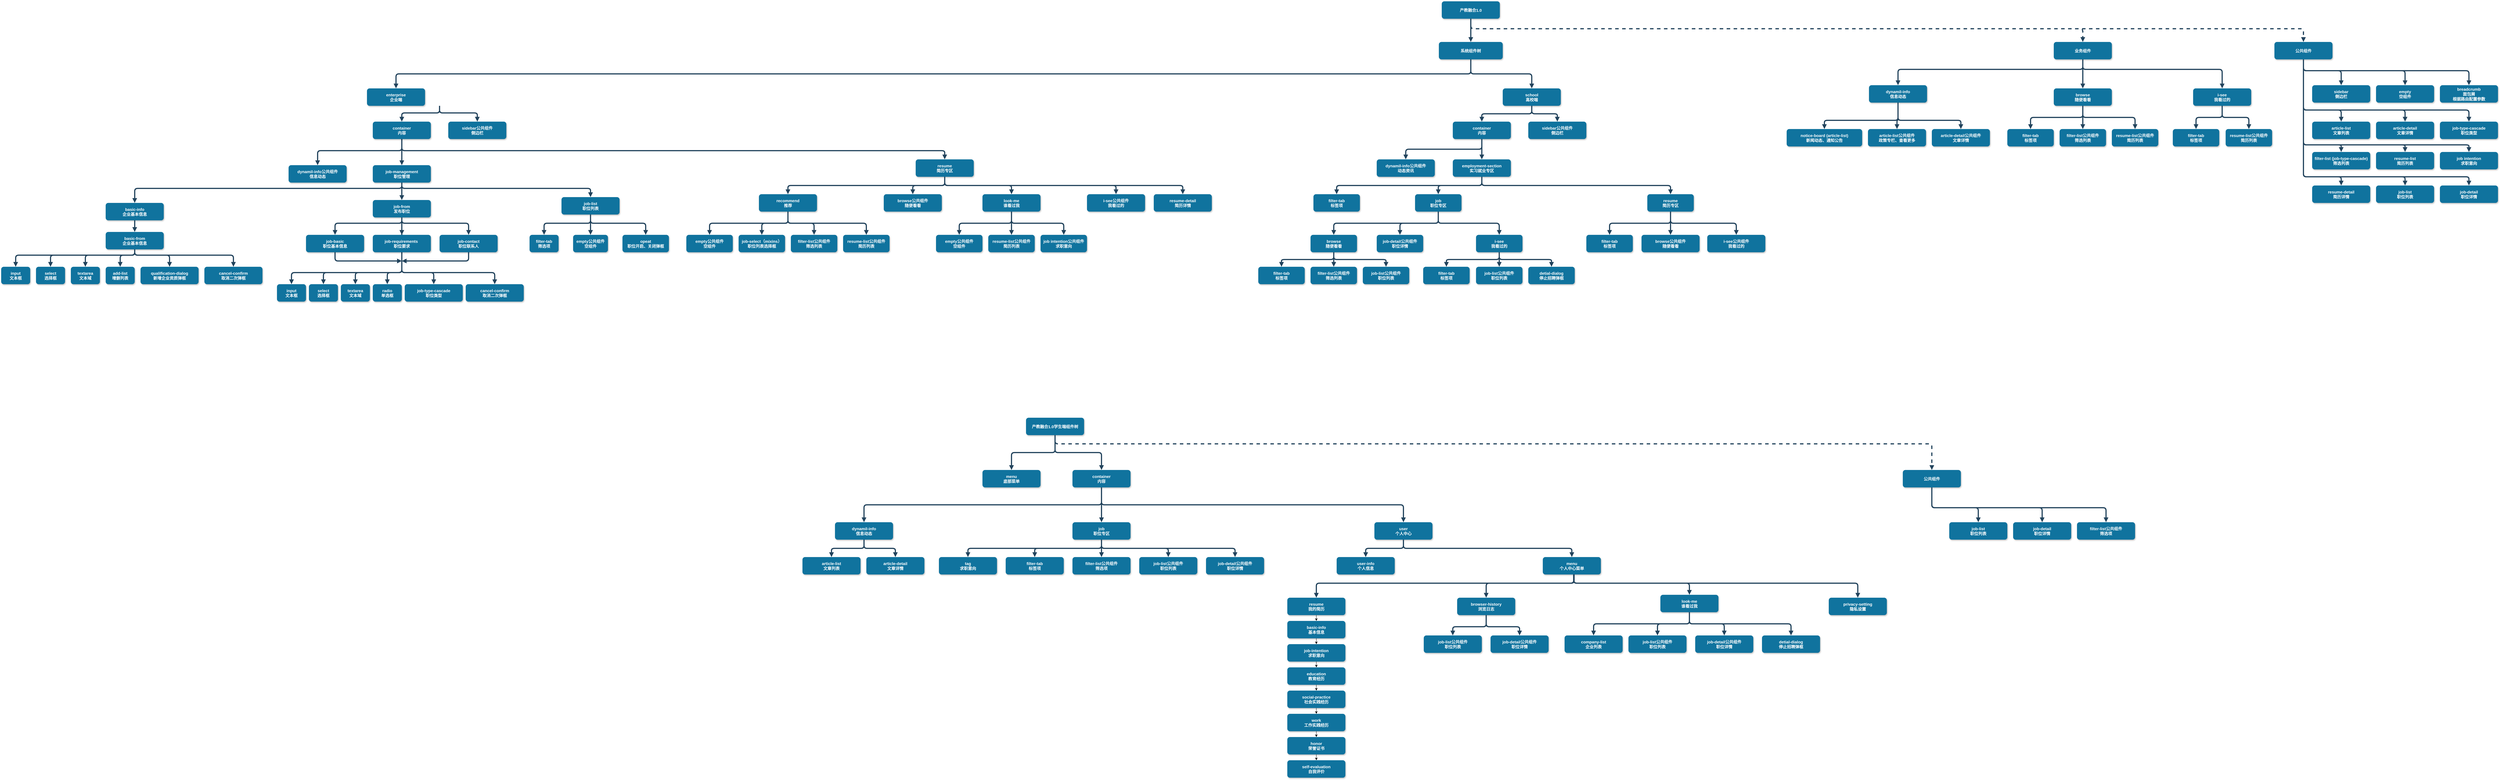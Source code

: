 <mxfile version="20.2.5" type="github">
  <diagram name="Page-1" id="97916047-d0de-89f5-080d-49f4d83e522f">
    <mxGraphModel dx="13787.5" dy="4967" grid="1" gridSize="10" guides="1" tooltips="1" connect="1" arrows="1" fold="1" page="1" pageScale="1.5" pageWidth="1169" pageHeight="827" background="none" math="0" shadow="0">
      <root>
        <mxCell id="0" />
        <mxCell id="1" parent="0" />
        <mxCell id="2" value="产教融合1.0" style="rounded=1;fillColor=#10739E;strokeColor=none;shadow=1;gradientColor=none;fontStyle=1;fontColor=#FFFFFF;fontSize=14;" parent="1" vertex="1">
          <mxGeometry x="932" y="205.5" width="200" height="60" as="geometry" />
        </mxCell>
        <mxCell id="3" value="系统组件树" style="rounded=1;fillColor=#10739E;strokeColor=none;shadow=1;gradientColor=none;fontStyle=1;fontColor=#FFFFFF;fontSize=14;" parent="1" vertex="1">
          <mxGeometry x="922" y="345.5" width="220" height="60" as="geometry" />
        </mxCell>
        <mxCell id="4" value="enterprise&#xa;企业端" style="rounded=1;fillColor=#10739E;strokeColor=none;shadow=1;gradientColor=none;fontStyle=1;fontColor=#FFFFFF;fontSize=14;" parent="1" vertex="1">
          <mxGeometry x="-2770" y="505.5" width="200" height="60" as="geometry" />
        </mxCell>
        <mxCell id="5" value="school&#xa;高校端" style="rounded=1;fillColor=#10739E;strokeColor=none;shadow=1;gradientColor=none;fontStyle=1;fontColor=#FFFFFF;fontSize=14;" parent="1" vertex="1">
          <mxGeometry x="1142" y="505.5" width="200" height="60" as="geometry" />
        </mxCell>
        <mxCell id="6" value="dynamil-info&#xa;信息动态" style="rounded=1;fillColor=#10739E;strokeColor=none;shadow=1;gradientColor=none;fontStyle=1;fontColor=#FFFFFF;fontSize=14;" parent="1" vertex="1">
          <mxGeometry x="-1158" y="2000" width="200" height="60" as="geometry" />
        </mxCell>
        <mxCell id="7" value="公共组件" style="rounded=1;fillColor=#10739E;strokeColor=none;shadow=1;gradientColor=none;fontStyle=1;fontColor=#FFFFFF;fontSize=14;" parent="1" vertex="1">
          <mxGeometry x="3800" y="345.5" width="200" height="60" as="geometry" />
        </mxCell>
        <mxCell id="13" value="dynamil-info公共组件&#xa;信息动态" style="rounded=1;fillColor=#10739E;strokeColor=none;shadow=1;gradientColor=none;fontStyle=1;fontColor=#FFFFFF;fontSize=14;" parent="1" vertex="1">
          <mxGeometry x="-3040" y="770" width="200" height="60" as="geometry" />
        </mxCell>
        <mxCell id="29" value="" style="edgeStyle=elbowEdgeStyle;elbow=vertical;strokeWidth=4;endArrow=block;endFill=1;fontStyle=1;strokeColor=#23445D;" parent="1" source="2" target="3" edge="1">
          <mxGeometry x="282" y="165.5" width="100" height="100" as="geometry">
            <mxPoint x="282" y="265.5" as="sourcePoint" />
            <mxPoint x="382" y="165.5" as="targetPoint" />
          </mxGeometry>
        </mxCell>
        <mxCell id="30" value="" style="edgeStyle=elbowEdgeStyle;elbow=vertical;strokeWidth=4;endArrow=block;endFill=1;fontStyle=1;strokeColor=#23445D;" parent="1" source="3" target="5" edge="1">
          <mxGeometry x="282" y="165.5" width="100" height="100" as="geometry">
            <mxPoint x="282" y="265.5" as="sourcePoint" />
            <mxPoint x="382" y="165.5" as="targetPoint" />
          </mxGeometry>
        </mxCell>
        <mxCell id="31" value="" style="edgeStyle=elbowEdgeStyle;elbow=vertical;strokeWidth=4;endArrow=block;endFill=1;fontStyle=1;strokeColor=#23445D;" parent="1" source="3" target="4" edge="1">
          <mxGeometry x="22" y="165.5" width="100" height="100" as="geometry">
            <mxPoint x="22" y="265.5" as="sourcePoint" />
            <mxPoint x="122" y="165.5" as="targetPoint" />
          </mxGeometry>
        </mxCell>
        <mxCell id="32" value="" style="edgeStyle=elbowEdgeStyle;elbow=vertical;strokeWidth=4;endArrow=block;endFill=1;fontStyle=1;strokeColor=#23445D;exitX=0.5;exitY=1;exitDx=0;exitDy=0;" parent="1" source="XbTGaFblLoQdGYi0ndxT-54" target="6" edge="1">
          <mxGeometry x="-1168" y="1035.5" width="100" height="100" as="geometry">
            <mxPoint x="590" y="1500" as="sourcePoint" />
            <mxPoint x="-1068" y="1035.5" as="targetPoint" />
          </mxGeometry>
        </mxCell>
        <mxCell id="33" value="" style="edgeStyle=elbowEdgeStyle;elbow=vertical;strokeWidth=4;endArrow=block;endFill=1;fontStyle=1;dashed=1;strokeColor=#23445D;" parent="1" source="2" target="7" edge="1">
          <mxGeometry x="22" y="165.5" width="100" height="100" as="geometry">
            <mxPoint x="22" y="265.5" as="sourcePoint" />
            <mxPoint x="122" y="165.5" as="targetPoint" />
            <Array as="points">
              <mxPoint x="1840" y="300" />
              <mxPoint x="1062" y="295.5" />
            </Array>
          </mxGeometry>
        </mxCell>
        <mxCell id="54" value="" style="edgeStyle=elbowEdgeStyle;elbow=vertical;strokeWidth=4;endArrow=block;endFill=1;fontStyle=1;strokeColor=#23445D;exitX=0.5;exitY=1;exitDx=0;exitDy=0;" parent="1" source="9j1KOFjCEllFktz8_xj0-58" target="13" edge="1">
          <mxGeometry x="-2768" y="240" width="100" height="100" as="geometry">
            <mxPoint x="-2360" y="594.5" as="sourcePoint" />
            <mxPoint x="-2668" y="240" as="targetPoint" />
            <Array as="points">
              <mxPoint x="-2710" y="720" />
              <mxPoint x="-2720" y="614.5" />
              <mxPoint x="-2440" y="634.5" />
              <mxPoint x="-2430" y="614.5" />
              <mxPoint x="-2380" y="634.5" />
              <mxPoint x="-2540" y="644.5" />
              <mxPoint x="-2410" y="604.5" />
              <mxPoint x="-2400" y="604.5" />
              <mxPoint x="-2138" y="630" />
            </Array>
          </mxGeometry>
        </mxCell>
        <mxCell id="SdZIx8xxVaSEpiBeJ--C-73" value="" style="edgeStyle=elbowEdgeStyle;elbow=vertical;strokeWidth=4;endArrow=block;endFill=1;fontStyle=1;strokeColor=#23445D;exitX=0.5;exitY=1;exitDx=0;exitDy=0;entryX=0.5;entryY=0;entryDx=0;entryDy=0;" parent="1" source="9j1KOFjCEllFktz8_xj0-58" target="SdZIx8xxVaSEpiBeJ--C-74" edge="1">
          <mxGeometry x="-2758" y="250" width="100" height="100" as="geometry">
            <mxPoint x="-2400" y="600" as="sourcePoint" />
            <mxPoint x="-2388" y="684.5" as="targetPoint" />
            <Array as="points">
              <mxPoint x="-2630" y="710" />
              <mxPoint x="-2400" y="614.5" />
              <mxPoint x="-2390" y="614.5" />
              <mxPoint x="-2128" y="640" />
            </Array>
          </mxGeometry>
        </mxCell>
        <mxCell id="SdZIx8xxVaSEpiBeJ--C-74" value="job-management&#xa;职位管理" style="rounded=1;fillColor=#10739E;strokeColor=none;shadow=1;gradientColor=none;fontStyle=1;fontColor=#FFFFFF;fontSize=14;" parent="1" vertex="1">
          <mxGeometry x="-2750" y="770" width="200" height="60" as="geometry" />
        </mxCell>
        <mxCell id="SdZIx8xxVaSEpiBeJ--C-75" value="" style="edgeStyle=elbowEdgeStyle;elbow=vertical;strokeWidth=4;endArrow=block;endFill=1;fontStyle=1;strokeColor=#23445D;entryX=0.5;entryY=0;entryDx=0;entryDy=0;exitX=0.5;exitY=1;exitDx=0;exitDy=0;" parent="1" source="9j1KOFjCEllFktz8_xj0-58" target="SdZIx8xxVaSEpiBeJ--C-76" edge="1">
          <mxGeometry x="-1358" y="274.5" width="100" height="100" as="geometry">
            <mxPoint x="-1200" y="594.5" as="sourcePoint" />
            <mxPoint x="-988" y="709" as="targetPoint" />
            <Array as="points">
              <mxPoint x="-1370" y="720" />
              <mxPoint x="-1130" y="614.5" />
              <mxPoint x="-1000" y="639" />
              <mxPoint x="-990" y="639" />
              <mxPoint x="-728" y="664.5" />
            </Array>
          </mxGeometry>
        </mxCell>
        <mxCell id="SdZIx8xxVaSEpiBeJ--C-76" value="resume&#xa;简历专区" style="rounded=1;fillColor=#10739E;strokeColor=none;shadow=1;gradientColor=none;fontStyle=1;fontColor=#FFFFFF;fontSize=14;" parent="1" vertex="1">
          <mxGeometry x="-880" y="750" width="200" height="60" as="geometry" />
        </mxCell>
        <mxCell id="SdZIx8xxVaSEpiBeJ--C-81" value="dynamil-info&#xa;信息动态" style="rounded=1;fillColor=#10739E;strokeColor=none;shadow=1;gradientColor=none;fontStyle=1;fontColor=#FFFFFF;fontSize=14;" parent="1" vertex="1">
          <mxGeometry x="2403.5" y="494.5" width="200" height="60" as="geometry" />
        </mxCell>
        <mxCell id="SdZIx8xxVaSEpiBeJ--C-82" value="notice-board (article-list)&#xa;新闻动态、通知公告" style="rounded=1;fillColor=#10739E;strokeColor=none;shadow=1;gradientColor=none;fontStyle=1;fontColor=#FFFFFF;fontSize=14;" parent="1" vertex="1">
          <mxGeometry x="2120" y="645.5" width="260" height="60" as="geometry" />
        </mxCell>
        <mxCell id="SdZIx8xxVaSEpiBeJ--C-83" value="" style="edgeStyle=elbowEdgeStyle;elbow=vertical;strokeWidth=4;endArrow=block;endFill=1;fontStyle=1;strokeColor=#23445D;exitX=0.5;exitY=1;exitDx=0;exitDy=0;entryX=0.5;entryY=0;entryDx=0;entryDy=0;" parent="1" source="SdZIx8xxVaSEpiBeJ--C-81" target="SdZIx8xxVaSEpiBeJ--C-82" edge="1">
          <mxGeometry x="2362" y="111" width="100" height="100" as="geometry">
            <mxPoint x="2390" y="585.5" as="sourcePoint" />
            <mxPoint x="2462" y="111" as="targetPoint" />
            <Array as="points">
              <mxPoint x="2430" y="615.5" />
              <mxPoint x="2450" y="635.5" />
              <mxPoint x="2390" y="665.5" />
              <mxPoint x="2420" y="635.5" />
              <mxPoint x="2270" y="645.5" />
              <mxPoint x="2080" y="625.5" />
              <mxPoint x="2080" y="615.5" />
            </Array>
          </mxGeometry>
        </mxCell>
        <mxCell id="SdZIx8xxVaSEpiBeJ--C-84" value="" style="edgeStyle=elbowEdgeStyle;elbow=vertical;strokeWidth=4;endArrow=block;endFill=1;fontStyle=1;strokeColor=#23445D;entryX=0.5;entryY=0;entryDx=0;entryDy=0;exitX=0.5;exitY=1;exitDx=0;exitDy=0;" parent="1" source="SdZIx8xxVaSEpiBeJ--C-81" target="SdZIx8xxVaSEpiBeJ--C-85" edge="1">
          <mxGeometry x="2052" y="265.5" width="100" height="100" as="geometry">
            <mxPoint x="2390" y="585.5" as="sourcePoint" />
            <mxPoint x="2422" y="700" as="targetPoint" />
            <Array as="points">
              <mxPoint x="2470" y="615.5" />
              <mxPoint x="2580" y="635.5" />
              <mxPoint x="2190" y="630" />
              <mxPoint x="2410" y="630" />
              <mxPoint x="2420" y="630" />
              <mxPoint x="2682" y="655.5" />
            </Array>
          </mxGeometry>
        </mxCell>
        <mxCell id="SdZIx8xxVaSEpiBeJ--C-85" value="article-list公共组件&#xa;政策专栏、查看更多" style="rounded=1;fillColor=#10739E;strokeColor=none;shadow=1;gradientColor=none;fontStyle=1;fontColor=#FFFFFF;fontSize=14;" parent="1" vertex="1">
          <mxGeometry x="2400" y="645.5" width="200" height="60" as="geometry" />
        </mxCell>
        <mxCell id="SdZIx8xxVaSEpiBeJ--C-90" value="" style="edgeStyle=elbowEdgeStyle;elbow=vertical;strokeWidth=4;endArrow=block;endFill=1;fontStyle=1;strokeColor=#23445D;entryX=0.5;entryY=0;entryDx=0;entryDy=0;exitX=0.5;exitY=1;exitDx=0;exitDy=0;" parent="1" source="9j1KOFjCEllFktz8_xj0-130" target="SdZIx8xxVaSEpiBeJ--C-81" edge="1">
          <mxGeometry x="2242" y="105.5" width="100" height="100" as="geometry">
            <mxPoint x="3140" y="405.5" as="sourcePoint" />
            <mxPoint x="2390" y="435.5" as="targetPoint" />
            <Array as="points">
              <mxPoint x="2500" y="440" />
              <mxPoint x="2640" y="450" />
              <mxPoint x="2810" y="425.5" />
              <mxPoint x="2360" y="435.5" />
              <mxPoint x="2380" y="470" />
              <mxPoint x="2600" y="470" />
              <mxPoint x="2610" y="470" />
              <mxPoint x="2872" y="495.5" />
            </Array>
          </mxGeometry>
        </mxCell>
        <mxCell id="SdZIx8xxVaSEpiBeJ--C-91" value="" style="edgeStyle=elbowEdgeStyle;elbow=vertical;strokeWidth=4;endArrow=block;endFill=1;fontStyle=1;strokeColor=#23445D;exitX=0.5;exitY=1;exitDx=0;exitDy=0;entryX=0.5;entryY=0;entryDx=0;entryDy=0;" parent="1" source="SdZIx8xxVaSEpiBeJ--C-81" target="SdZIx8xxVaSEpiBeJ--C-92" edge="1">
          <mxGeometry x="2582" y="300" width="100" height="100" as="geometry">
            <mxPoint x="2740" y="575.5" as="sourcePoint" />
            <mxPoint x="3070" y="715.5" as="targetPoint" />
            <Array as="points">
              <mxPoint x="2690" y="615.5" />
              <mxPoint x="2810" y="605.5" />
              <mxPoint x="2970" y="625.5" />
              <mxPoint x="3020" y="615.5" />
              <mxPoint x="2510" y="615.5" />
              <mxPoint x="2810" y="640" />
              <mxPoint x="2940" y="664.5" />
              <mxPoint x="2950" y="664.5" />
              <mxPoint x="3212" y="690" />
            </Array>
          </mxGeometry>
        </mxCell>
        <mxCell id="SdZIx8xxVaSEpiBeJ--C-92" value="article-detail公共组件&#xa;文章详情" style="rounded=1;fillColor=#10739E;strokeColor=none;shadow=1;gradientColor=none;fontStyle=1;fontColor=#FFFFFF;fontSize=14;" parent="1" vertex="1">
          <mxGeometry x="2620" y="645.5" width="200" height="60" as="geometry" />
        </mxCell>
        <mxCell id="SdZIx8xxVaSEpiBeJ--C-95" value="breadcrumb&#xa;面包屑&#xa;根据路由配置参数" style="rounded=1;fillColor=#10739E;strokeColor=none;shadow=1;gradientColor=none;fontStyle=1;fontColor=#FFFFFF;fontSize=14;" parent="1" vertex="1">
          <mxGeometry x="4370" y="494.5" width="200" height="60" as="geometry" />
        </mxCell>
        <mxCell id="SdZIx8xxVaSEpiBeJ--C-96" value="" style="edgeStyle=elbowEdgeStyle;elbow=vertical;strokeWidth=4;endArrow=block;endFill=1;fontStyle=1;strokeColor=#23445D;entryX=0.5;entryY=0;entryDx=0;entryDy=0;exitX=0.5;exitY=1;exitDx=0;exitDy=0;" parent="1" source="7" target="SdZIx8xxVaSEpiBeJ--C-95" edge="1">
          <mxGeometry x="3902" y="140" width="100" height="100" as="geometry">
            <mxPoint x="3980" y="400" as="sourcePoint" />
            <mxPoint x="4050" y="470" as="targetPoint" />
            <Array as="points">
              <mxPoint x="4320" y="444.5" />
              <mxPoint x="4020" y="420" />
              <mxPoint x="4470" y="460" />
              <mxPoint x="4020" y="470" />
              <mxPoint x="4040" y="504.5" />
              <mxPoint x="4260" y="504.5" />
              <mxPoint x="4270" y="504.5" />
              <mxPoint x="4532" y="530" />
            </Array>
          </mxGeometry>
        </mxCell>
        <mxCell id="SdZIx8xxVaSEpiBeJ--C-97" value="article-list&#xa;文章列表" style="rounded=1;fillColor=#10739E;strokeColor=none;shadow=1;gradientColor=none;fontStyle=1;fontColor=#FFFFFF;fontSize=14;" parent="1" vertex="1">
          <mxGeometry x="3930" y="620" width="200" height="60" as="geometry" />
        </mxCell>
        <mxCell id="SdZIx8xxVaSEpiBeJ--C-98" value="" style="edgeStyle=elbowEdgeStyle;elbow=vertical;strokeWidth=4;endArrow=block;endFill=1;fontStyle=1;strokeColor=#23445D;entryX=0.5;entryY=0;entryDx=0;entryDy=0;exitX=0.5;exitY=1;exitDx=0;exitDy=0;" parent="1" source="7" target="SdZIx8xxVaSEpiBeJ--C-97" edge="1">
          <mxGeometry x="3732" y="170.5" width="100" height="100" as="geometry">
            <mxPoint x="3980" y="400" as="sourcePoint" />
            <mxPoint x="4310" y="434.5" as="targetPoint" />
            <Array as="points">
              <mxPoint x="3980" y="580" />
              <mxPoint x="4030" y="584.5" />
              <mxPoint x="4430" y="444.5" />
              <mxPoint x="4320" y="434.5" />
              <mxPoint x="4040" y="420" />
              <mxPoint x="4110" y="450" />
              <mxPoint x="3850" y="450.5" />
              <mxPoint x="4300" y="490.5" />
              <mxPoint x="3850" y="500.5" />
              <mxPoint x="3870" y="535" />
              <mxPoint x="4090" y="535" />
              <mxPoint x="4100" y="535" />
              <mxPoint x="4362" y="560.5" />
            </Array>
          </mxGeometry>
        </mxCell>
        <mxCell id="SdZIx8xxVaSEpiBeJ--C-99" value="" style="edgeStyle=elbowEdgeStyle;elbow=vertical;strokeWidth=4;endArrow=block;endFill=1;fontStyle=1;strokeColor=#23445D;exitX=0.5;exitY=1;exitDx=0;exitDy=0;entryX=0.5;entryY=0;entryDx=0;entryDy=0;" parent="1" source="SdZIx8xxVaSEpiBeJ--C-74" target="SdZIx8xxVaSEpiBeJ--C-100" edge="1">
          <mxGeometry x="-2928" y="510" width="100" height="100" as="geometry">
            <mxPoint x="-2820" y="850" as="sourcePoint" />
            <mxPoint x="-2558" y="944.5" as="targetPoint" />
            <Array as="points">
              <mxPoint x="-2720" y="850" />
              <mxPoint x="-2790" y="874.5" />
              <mxPoint x="-2570" y="874.5" />
              <mxPoint x="-2560" y="874.5" />
              <mxPoint x="-2298" y="900" />
            </Array>
          </mxGeometry>
        </mxCell>
        <mxCell id="SdZIx8xxVaSEpiBeJ--C-100" value="basic-info&#xa;企业基本信息" style="rounded=1;fillColor=#10739E;strokeColor=none;shadow=1;gradientColor=none;fontStyle=1;fontColor=#FFFFFF;fontSize=14;" parent="1" vertex="1">
          <mxGeometry x="-3670" y="900" width="200" height="60" as="geometry" />
        </mxCell>
        <mxCell id="SdZIx8xxVaSEpiBeJ--C-101" value="" style="edgeStyle=elbowEdgeStyle;elbow=vertical;strokeWidth=4;endArrow=block;endFill=1;fontStyle=1;strokeColor=#23445D;exitX=0.5;exitY=1;exitDx=0;exitDy=0;entryX=0.5;entryY=0;entryDx=0;entryDy=0;" parent="1" source="SdZIx8xxVaSEpiBeJ--C-74" target="SdZIx8xxVaSEpiBeJ--C-102" edge="1">
          <mxGeometry x="-2728" y="510" width="100" height="100" as="geometry">
            <mxPoint x="-2620" y="850" as="sourcePoint" />
            <mxPoint x="-2358" y="944.5" as="targetPoint" />
            <Array as="points">
              <mxPoint x="-2590" y="874.5" />
              <mxPoint x="-2370" y="874.5" />
              <mxPoint x="-2360" y="874.5" />
              <mxPoint x="-2098" y="900" />
            </Array>
          </mxGeometry>
        </mxCell>
        <mxCell id="SdZIx8xxVaSEpiBeJ--C-102" value="job-from&#xa;发布职位" style="rounded=1;fillColor=#10739E;strokeColor=none;shadow=1;gradientColor=none;fontStyle=1;fontColor=#FFFFFF;fontSize=14;" parent="1" vertex="1">
          <mxGeometry x="-2750" y="890" width="200" height="60" as="geometry" />
        </mxCell>
        <mxCell id="SdZIx8xxVaSEpiBeJ--C-103" value="" style="edgeStyle=elbowEdgeStyle;elbow=vertical;strokeWidth=4;endArrow=block;endFill=1;fontStyle=1;strokeColor=#23445D;exitX=0.5;exitY=1;exitDx=0;exitDy=0;entryX=0.5;entryY=0;entryDx=0;entryDy=0;" parent="1" source="SdZIx8xxVaSEpiBeJ--C-74" target="SdZIx8xxVaSEpiBeJ--C-104" edge="1">
          <mxGeometry x="-2548" y="500" width="100" height="100" as="geometry">
            <mxPoint x="-2440" y="840" as="sourcePoint" />
            <mxPoint x="-2178" y="934.5" as="targetPoint" />
            <Array as="points">
              <mxPoint x="-2560" y="850" />
              <mxPoint x="-2410" y="864.5" />
              <mxPoint x="-2190" y="864.5" />
              <mxPoint x="-2180" y="864.5" />
              <mxPoint x="-1918" y="890" />
            </Array>
          </mxGeometry>
        </mxCell>
        <mxCell id="SdZIx8xxVaSEpiBeJ--C-104" value="job-list&#xa;职位列表" style="rounded=1;fillColor=#10739E;strokeColor=none;shadow=1;gradientColor=none;fontStyle=1;fontColor=#FFFFFF;fontSize=14;" parent="1" vertex="1">
          <mxGeometry x="-2100" y="880" width="200" height="60" as="geometry" />
        </mxCell>
        <mxCell id="SdZIx8xxVaSEpiBeJ--C-105" value="" style="edgeStyle=elbowEdgeStyle;elbow=vertical;strokeWidth=4;endArrow=block;endFill=1;fontStyle=1;strokeColor=#23445D;exitX=0.5;exitY=1;exitDx=0;exitDy=0;entryX=0.5;entryY=0;entryDx=0;entryDy=0;" parent="1" source="SdZIx8xxVaSEpiBeJ--C-100" target="SdZIx8xxVaSEpiBeJ--C-106" edge="1">
          <mxGeometry x="-3708" y="730" width="100" height="100" as="geometry">
            <mxPoint x="-3430" y="1050" as="sourcePoint" />
            <mxPoint x="-3338" y="1164.5" as="targetPoint" />
            <Array as="points">
              <mxPoint x="-3570" y="980" />
              <mxPoint x="-3500" y="1070" />
              <mxPoint x="-3570" y="1094.5" />
              <mxPoint x="-3350" y="1094.5" />
              <mxPoint x="-3340" y="1094.5" />
              <mxPoint x="-3078" y="1120" />
            </Array>
          </mxGeometry>
        </mxCell>
        <mxCell id="SdZIx8xxVaSEpiBeJ--C-106" value="basic-from&#xa;企业基本信息" style="rounded=1;fillColor=#10739E;strokeColor=none;shadow=1;gradientColor=none;fontStyle=1;fontColor=#FFFFFF;fontSize=14;" parent="1" vertex="1">
          <mxGeometry x="-3670" y="1000" width="200" height="60" as="geometry" />
        </mxCell>
        <mxCell id="SdZIx8xxVaSEpiBeJ--C-107" value="" style="edgeStyle=elbowEdgeStyle;elbow=vertical;strokeWidth=4;endArrow=block;endFill=1;fontStyle=1;strokeColor=#23445D;entryX=0.5;entryY=0;entryDx=0;entryDy=0;exitX=0.5;exitY=1;exitDx=0;exitDy=0;" parent="1" source="SdZIx8xxVaSEpiBeJ--C-106" target="SdZIx8xxVaSEpiBeJ--C-108" edge="1">
          <mxGeometry x="-3848" y="840" width="100" height="100" as="geometry">
            <mxPoint x="-3640" y="1070" as="sourcePoint" />
            <mxPoint x="-3478" y="1274.5" as="targetPoint" />
            <Array as="points">
              <mxPoint x="-3490" y="1080" />
              <mxPoint x="-3450" y="1100" />
              <mxPoint x="-3680" y="1090" />
              <mxPoint x="-3710" y="1090" />
              <mxPoint x="-3640" y="1180" />
              <mxPoint x="-3710" y="1204.5" />
              <mxPoint x="-3490" y="1204.5" />
              <mxPoint x="-3480" y="1204.5" />
              <mxPoint x="-3218" y="1230" />
            </Array>
          </mxGeometry>
        </mxCell>
        <mxCell id="SdZIx8xxVaSEpiBeJ--C-108" value="qualification-dialog&#xa;新增企业资质弹框" style="rounded=1;fillColor=#10739E;strokeColor=none;shadow=1;gradientColor=none;fontStyle=1;fontColor=#FFFFFF;fontSize=14;" parent="1" vertex="1">
          <mxGeometry x="-3550" y="1120" width="200" height="60" as="geometry" />
        </mxCell>
        <mxCell id="SdZIx8xxVaSEpiBeJ--C-109" value="" style="edgeStyle=elbowEdgeStyle;elbow=vertical;strokeWidth=4;endArrow=block;endFill=1;fontStyle=1;strokeColor=#23445D;exitX=0.5;exitY=1;exitDx=0;exitDy=0;entryX=0.5;entryY=0;entryDx=0;entryDy=0;" parent="1" source="SdZIx8xxVaSEpiBeJ--C-106" target="SdZIx8xxVaSEpiBeJ--C-110" edge="1">
          <mxGeometry x="-3628" y="840" width="100" height="100" as="geometry">
            <mxPoint x="-3490" y="1070" as="sourcePoint" />
            <mxPoint x="-3258" y="1274.5" as="targetPoint" />
            <Array as="points">
              <mxPoint x="-3450" y="1080" />
              <mxPoint x="-3490" y="1090" />
              <mxPoint x="-3420" y="1180" />
              <mxPoint x="-3490" y="1204.5" />
              <mxPoint x="-3270" y="1204.5" />
              <mxPoint x="-3260" y="1204.5" />
              <mxPoint x="-2998" y="1230" />
            </Array>
          </mxGeometry>
        </mxCell>
        <mxCell id="SdZIx8xxVaSEpiBeJ--C-110" value="cancel-confirm&#xa;取消二次弹框" style="rounded=1;fillColor=#10739E;strokeColor=none;shadow=1;gradientColor=none;fontStyle=1;fontColor=#FFFFFF;fontSize=14;" parent="1" vertex="1">
          <mxGeometry x="-3330" y="1120" width="200" height="60" as="geometry" />
        </mxCell>
        <mxCell id="SdZIx8xxVaSEpiBeJ--C-111" value="" style="edgeStyle=elbowEdgeStyle;elbow=vertical;strokeWidth=4;endArrow=block;endFill=1;fontStyle=1;strokeColor=#23445D;entryX=0.5;entryY=0;entryDx=0;entryDy=0;exitX=0.5;exitY=1;exitDx=0;exitDy=0;" parent="1" source="SdZIx8xxVaSEpiBeJ--C-106" target="SdZIx8xxVaSEpiBeJ--C-112" edge="1">
          <mxGeometry x="-4088" y="850" width="100" height="100" as="geometry">
            <mxPoint x="-3810" y="1070" as="sourcePoint" />
            <mxPoint x="-3718" y="1284.5" as="targetPoint" />
            <Array as="points">
              <mxPoint x="-3950" y="1080" />
              <mxPoint x="-3950" y="1100" />
              <mxPoint x="-3880" y="1190" />
              <mxPoint x="-3950" y="1214.5" />
              <mxPoint x="-3730" y="1214.5" />
              <mxPoint x="-3720" y="1214.5" />
              <mxPoint x="-3458" y="1240" />
            </Array>
          </mxGeometry>
        </mxCell>
        <mxCell id="SdZIx8xxVaSEpiBeJ--C-112" value="input&#xa;文本框" style="rounded=1;fillColor=#10739E;strokeColor=none;shadow=1;gradientColor=none;fontStyle=1;fontColor=#FFFFFF;fontSize=14;" parent="1" vertex="1">
          <mxGeometry x="-4030" y="1120" width="100" height="60" as="geometry" />
        </mxCell>
        <mxCell id="SdZIx8xxVaSEpiBeJ--C-113" value="" style="edgeStyle=elbowEdgeStyle;elbow=vertical;strokeWidth=4;endArrow=block;endFill=1;fontStyle=1;strokeColor=#23445D;entryX=0.5;entryY=0;entryDx=0;entryDy=0;exitX=0.5;exitY=1;exitDx=0;exitDy=0;" parent="1" source="SdZIx8xxVaSEpiBeJ--C-106" target="SdZIx8xxVaSEpiBeJ--C-114" edge="1">
          <mxGeometry x="-4078" y="860" width="100" height="100" as="geometry">
            <mxPoint x="-3560" y="1070" as="sourcePoint" />
            <mxPoint x="-3708" y="1294.5" as="targetPoint" />
            <Array as="points">
              <mxPoint x="-3910" y="1080" />
              <mxPoint x="-3930" y="1070" />
              <mxPoint x="-3920" y="1100" />
              <mxPoint x="-3940" y="1110" />
              <mxPoint x="-3870" y="1200" />
              <mxPoint x="-3940" y="1224.5" />
              <mxPoint x="-3720" y="1224.5" />
              <mxPoint x="-3710" y="1224.5" />
              <mxPoint x="-3448" y="1250" />
            </Array>
          </mxGeometry>
        </mxCell>
        <mxCell id="SdZIx8xxVaSEpiBeJ--C-114" value="select&#xa;选择框" style="rounded=1;fillColor=#10739E;strokeColor=none;shadow=1;gradientColor=none;fontStyle=1;fontColor=#FFFFFF;fontSize=14;" parent="1" vertex="1">
          <mxGeometry x="-3910" y="1120" width="100" height="60" as="geometry" />
        </mxCell>
        <mxCell id="SdZIx8xxVaSEpiBeJ--C-115" value="" style="edgeStyle=elbowEdgeStyle;elbow=vertical;strokeWidth=4;endArrow=block;endFill=1;fontStyle=1;strokeColor=#23445D;entryX=0.5;entryY=0;entryDx=0;entryDy=0;exitX=0.5;exitY=1;exitDx=0;exitDy=0;" parent="1" source="SdZIx8xxVaSEpiBeJ--C-106" target="SdZIx8xxVaSEpiBeJ--C-116" edge="1">
          <mxGeometry x="-4068" y="870" width="100" height="100" as="geometry">
            <mxPoint x="-3550" y="1080" as="sourcePoint" />
            <mxPoint x="-3698" y="1304.5" as="targetPoint" />
            <Array as="points">
              <mxPoint x="-3760" y="1080" />
              <mxPoint x="-3750" y="1110" />
              <mxPoint x="-3810" y="1130" />
              <mxPoint x="-3930" y="1120" />
              <mxPoint x="-3860" y="1210" />
              <mxPoint x="-3930" y="1234.5" />
              <mxPoint x="-3710" y="1234.5" />
              <mxPoint x="-3700" y="1234.5" />
              <mxPoint x="-3438" y="1260" />
            </Array>
          </mxGeometry>
        </mxCell>
        <mxCell id="SdZIx8xxVaSEpiBeJ--C-116" value="textarea&#xa;文本域" style="rounded=1;fillColor=#10739E;strokeColor=none;shadow=1;gradientColor=none;fontStyle=1;fontColor=#FFFFFF;fontSize=14;" parent="1" vertex="1">
          <mxGeometry x="-3790" y="1120" width="100" height="60" as="geometry" />
        </mxCell>
        <mxCell id="SdZIx8xxVaSEpiBeJ--C-117" value="" style="edgeStyle=elbowEdgeStyle;elbow=vertical;strokeWidth=4;endArrow=block;endFill=1;fontStyle=1;strokeColor=#23445D;entryX=0.5;entryY=0;entryDx=0;entryDy=0;exitX=0.5;exitY=1;exitDx=0;exitDy=0;" parent="1" source="SdZIx8xxVaSEpiBeJ--C-106" target="SdZIx8xxVaSEpiBeJ--C-118" edge="1">
          <mxGeometry x="-3863" y="960" width="100" height="100" as="geometry">
            <mxPoint x="-3345" y="1170" as="sourcePoint" />
            <mxPoint x="-3493" y="1394.5" as="targetPoint" />
            <Array as="points">
              <mxPoint x="-3600" y="1080" />
              <mxPoint x="-3710" y="1090" />
              <mxPoint x="-3725" y="1210" />
              <mxPoint x="-3655" y="1300" />
              <mxPoint x="-3725" y="1324.5" />
              <mxPoint x="-3505" y="1324.5" />
              <mxPoint x="-3495" y="1324.5" />
              <mxPoint x="-3233" y="1350" />
            </Array>
          </mxGeometry>
        </mxCell>
        <mxCell id="SdZIx8xxVaSEpiBeJ--C-118" value="add-list&#xa;增删列表" style="rounded=1;fillColor=#10739E;strokeColor=none;shadow=1;gradientColor=none;fontStyle=1;fontColor=#FFFFFF;fontSize=14;" parent="1" vertex="1">
          <mxGeometry x="-3670" y="1120" width="100" height="60" as="geometry" />
        </mxCell>
        <mxCell id="SdZIx8xxVaSEpiBeJ--C-119" value="" style="edgeStyle=elbowEdgeStyle;elbow=vertical;strokeWidth=4;endArrow=block;endFill=1;fontStyle=1;strokeColor=#23445D;entryX=0.5;entryY=0;entryDx=0;entryDy=0;exitX=0.5;exitY=1;exitDx=0;exitDy=0;" parent="1" source="SdZIx8xxVaSEpiBeJ--C-102" target="SdZIx8xxVaSEpiBeJ--C-120" edge="1">
          <mxGeometry x="-2918" y="840" width="100" height="100" as="geometry">
            <mxPoint x="-2620" y="980" as="sourcePoint" />
            <mxPoint x="-2548" y="1274.5" as="targetPoint" />
            <Array as="points">
              <mxPoint x="-2590" y="1140" />
              <mxPoint x="-2580" y="990" />
              <mxPoint x="-2560" y="1080" />
              <mxPoint x="-2520" y="1100" />
              <mxPoint x="-2750" y="1090" />
              <mxPoint x="-2780" y="1090" />
              <mxPoint x="-2710" y="1180" />
              <mxPoint x="-2780" y="1204.5" />
              <mxPoint x="-2560" y="1204.5" />
              <mxPoint x="-2550" y="1204.5" />
              <mxPoint x="-2288" y="1230" />
            </Array>
          </mxGeometry>
        </mxCell>
        <mxCell id="SdZIx8xxVaSEpiBeJ--C-120" value="job-type-cascade&#xa;职位类型" style="rounded=1;fillColor=#10739E;strokeColor=none;shadow=1;gradientColor=none;fontStyle=1;fontColor=#FFFFFF;fontSize=14;" parent="1" vertex="1">
          <mxGeometry x="-2640" y="1180" width="200" height="60" as="geometry" />
        </mxCell>
        <mxCell id="SdZIx8xxVaSEpiBeJ--C-121" value="" style="edgeStyle=elbowEdgeStyle;elbow=vertical;strokeWidth=4;endArrow=block;endFill=1;fontStyle=1;strokeColor=#23445D;exitX=0.5;exitY=1;exitDx=0;exitDy=0;entryX=0.5;entryY=0;entryDx=0;entryDy=0;" parent="1" source="SdZIx8xxVaSEpiBeJ--C-102" target="SdZIx8xxVaSEpiBeJ--C-122" edge="1">
          <mxGeometry x="-2698" y="840" width="100" height="100" as="geometry">
            <mxPoint x="-2640" y="1060" as="sourcePoint" />
            <mxPoint x="-2328" y="1274.5" as="targetPoint" />
            <Array as="points">
              <mxPoint x="-2640" y="1140" />
              <mxPoint x="-2600" y="990" />
              <mxPoint x="-2520" y="1080" />
              <mxPoint x="-2560" y="1090" />
              <mxPoint x="-2490" y="1180" />
              <mxPoint x="-2560" y="1204.5" />
              <mxPoint x="-2340" y="1204.5" />
              <mxPoint x="-2330" y="1204.5" />
              <mxPoint x="-2068" y="1230" />
            </Array>
          </mxGeometry>
        </mxCell>
        <mxCell id="SdZIx8xxVaSEpiBeJ--C-122" value="cancel-confirm&#xa;取消二次弹框" style="rounded=1;fillColor=#10739E;strokeColor=none;shadow=1;gradientColor=none;fontStyle=1;fontColor=#FFFFFF;fontSize=14;" parent="1" vertex="1">
          <mxGeometry x="-2430" y="1180" width="200" height="60" as="geometry" />
        </mxCell>
        <mxCell id="SdZIx8xxVaSEpiBeJ--C-123" value="" style="edgeStyle=elbowEdgeStyle;elbow=vertical;strokeWidth=4;endArrow=block;endFill=1;fontStyle=1;strokeColor=#23445D;entryX=0.5;entryY=0;entryDx=0;entryDy=0;exitX=0.5;exitY=1;exitDx=0;exitDy=0;" parent="1" source="SdZIx8xxVaSEpiBeJ--C-102" target="SdZIx8xxVaSEpiBeJ--C-124" edge="1">
          <mxGeometry x="-3158" y="850" width="100" height="100" as="geometry">
            <mxPoint x="-2640" y="1060" as="sourcePoint" />
            <mxPoint x="-2788" y="1284.5" as="targetPoint" />
            <Array as="points">
              <mxPoint x="-2930" y="1140" />
              <mxPoint x="-2870" y="1080" />
              <mxPoint x="-2870" y="1090" />
              <mxPoint x="-2920" y="990" />
              <mxPoint x="-3020" y="1080" />
              <mxPoint x="-3020" y="1100" />
              <mxPoint x="-2950" y="1190" />
              <mxPoint x="-3020" y="1214.5" />
              <mxPoint x="-2800" y="1214.5" />
              <mxPoint x="-2790" y="1214.5" />
              <mxPoint x="-2528" y="1240" />
            </Array>
          </mxGeometry>
        </mxCell>
        <mxCell id="SdZIx8xxVaSEpiBeJ--C-124" value="input&#xa;文本框" style="rounded=1;fillColor=#10739E;strokeColor=none;shadow=1;gradientColor=none;fontStyle=1;fontColor=#FFFFFF;fontSize=14;" parent="1" vertex="1">
          <mxGeometry x="-3080" y="1180" width="100" height="60" as="geometry" />
        </mxCell>
        <mxCell id="SdZIx8xxVaSEpiBeJ--C-125" value="" style="edgeStyle=elbowEdgeStyle;elbow=vertical;strokeWidth=4;endArrow=block;endFill=1;fontStyle=1;strokeColor=#23445D;entryX=0.5;entryY=0;entryDx=0;entryDy=0;exitX=0.5;exitY=1;exitDx=0;exitDy=0;" parent="1" source="SdZIx8xxVaSEpiBeJ--C-102" target="SdZIx8xxVaSEpiBeJ--C-126" edge="1">
          <mxGeometry x="-3148" y="860" width="100" height="100" as="geometry">
            <mxPoint x="-2590" y="990" as="sourcePoint" />
            <mxPoint x="-2778" y="1294.5" as="targetPoint" />
            <Array as="points">
              <mxPoint x="-2840" y="1140" />
              <mxPoint x="-2870" y="1080" />
              <mxPoint x="-2850" y="1080" />
              <mxPoint x="-2880" y="990" />
              <mxPoint x="-2980" y="1080" />
              <mxPoint x="-3000" y="1070" />
              <mxPoint x="-2990" y="1100" />
              <mxPoint x="-3010" y="1110" />
              <mxPoint x="-2940" y="1200" />
              <mxPoint x="-3010" y="1224.5" />
              <mxPoint x="-2790" y="1224.5" />
              <mxPoint x="-2780" y="1224.5" />
              <mxPoint x="-2518" y="1250" />
            </Array>
          </mxGeometry>
        </mxCell>
        <mxCell id="SdZIx8xxVaSEpiBeJ--C-126" value="select&#xa;选择框" style="rounded=1;fillColor=#10739E;strokeColor=none;shadow=1;gradientColor=none;fontStyle=1;fontColor=#FFFFFF;fontSize=14;" parent="1" vertex="1">
          <mxGeometry x="-2970" y="1180" width="100" height="60" as="geometry" />
        </mxCell>
        <mxCell id="SdZIx8xxVaSEpiBeJ--C-127" value="" style="edgeStyle=elbowEdgeStyle;elbow=vertical;strokeWidth=4;endArrow=block;endFill=1;fontStyle=1;strokeColor=#23445D;entryX=0.5;entryY=0;entryDx=0;entryDy=0;exitX=0.5;exitY=1;exitDx=0;exitDy=0;" parent="1" source="SdZIx8xxVaSEpiBeJ--C-102" target="SdZIx8xxVaSEpiBeJ--C-128" edge="1">
          <mxGeometry x="-3138" y="870" width="100" height="100" as="geometry">
            <mxPoint x="-2640" y="1060" as="sourcePoint" />
            <mxPoint x="-2768" y="1304.5" as="targetPoint" />
            <Array as="points">
              <mxPoint x="-2750" y="1140" />
              <mxPoint x="-2760" y="990" />
              <mxPoint x="-2830" y="1080" />
              <mxPoint x="-2820" y="1110" />
              <mxPoint x="-2880" y="1130" />
              <mxPoint x="-3000" y="1120" />
              <mxPoint x="-2930" y="1210" />
              <mxPoint x="-3000" y="1234.5" />
              <mxPoint x="-2780" y="1234.5" />
              <mxPoint x="-2770" y="1234.5" />
              <mxPoint x="-2508" y="1260" />
            </Array>
          </mxGeometry>
        </mxCell>
        <mxCell id="SdZIx8xxVaSEpiBeJ--C-128" value="textarea&#xa;文本域" style="rounded=1;fillColor=#10739E;strokeColor=none;shadow=1;gradientColor=none;fontStyle=1;fontColor=#FFFFFF;fontSize=14;" parent="1" vertex="1">
          <mxGeometry x="-2860" y="1180" width="100" height="60" as="geometry" />
        </mxCell>
        <mxCell id="SdZIx8xxVaSEpiBeJ--C-129" value="" style="edgeStyle=elbowEdgeStyle;elbow=vertical;strokeWidth=4;endArrow=block;endFill=1;fontStyle=1;strokeColor=#23445D;entryX=0.5;entryY=0;entryDx=0;entryDy=0;exitX=0.5;exitY=1;exitDx=0;exitDy=0;" parent="1" source="SdZIx8xxVaSEpiBeJ--C-102" target="SdZIx8xxVaSEpiBeJ--C-130" edge="1">
          <mxGeometry x="-2933" y="960" width="100" height="100" as="geometry">
            <mxPoint x="-2640" y="1060" as="sourcePoint" />
            <mxPoint x="-2563" y="1394.5" as="targetPoint" />
            <Array as="points">
              <mxPoint x="-2680" y="1140" />
              <mxPoint x="-2690" y="990" />
              <mxPoint x="-2670" y="1080" />
              <mxPoint x="-2780" y="1090" />
              <mxPoint x="-2795" y="1210" />
              <mxPoint x="-2725" y="1300" />
              <mxPoint x="-2795" y="1324.5" />
              <mxPoint x="-2575" y="1324.5" />
              <mxPoint x="-2565" y="1324.5" />
              <mxPoint x="-2303" y="1350" />
            </Array>
          </mxGeometry>
        </mxCell>
        <mxCell id="SdZIx8xxVaSEpiBeJ--C-130" value="radio&#xa;单选框" style="rounded=1;fillColor=#10739E;strokeColor=none;shadow=1;gradientColor=none;fontStyle=1;fontColor=#FFFFFF;fontSize=14;" parent="1" vertex="1">
          <mxGeometry x="-2750" y="1180" width="100" height="60" as="geometry" />
        </mxCell>
        <mxCell id="SdZIx8xxVaSEpiBeJ--C-131" value="job-type-cascade&#xa;职位类型" style="rounded=1;fillColor=#10739E;strokeColor=none;shadow=1;gradientColor=none;fontStyle=1;fontColor=#FFFFFF;fontSize=14;" parent="1" vertex="1">
          <mxGeometry x="4370" y="620" width="200" height="60" as="geometry" />
        </mxCell>
        <mxCell id="SdZIx8xxVaSEpiBeJ--C-133" value="" style="edgeStyle=elbowEdgeStyle;elbow=vertical;strokeWidth=4;endArrow=block;endFill=1;fontStyle=1;strokeColor=#23445D;entryX=0.5;entryY=0;entryDx=0;entryDy=0;exitX=0.5;exitY=1;exitDx=0;exitDy=0;" parent="1" source="7" target="SdZIx8xxVaSEpiBeJ--C-131" edge="1">
          <mxGeometry x="3922" y="170.5" width="100" height="100" as="geometry">
            <mxPoint x="3980" y="400" as="sourcePoint" />
            <mxPoint x="4490" y="455.5" as="targetPoint" />
            <Array as="points">
              <mxPoint x="4290" y="580" />
              <mxPoint x="4200" y="584.5" />
              <mxPoint x="4170" y="444.5" />
              <mxPoint x="4230" y="420" />
              <mxPoint x="4300" y="450" />
              <mxPoint x="4040" y="450.5" />
              <mxPoint x="4490" y="490.5" />
              <mxPoint x="4040" y="500.5" />
              <mxPoint x="4060" y="535" />
              <mxPoint x="4280" y="535" />
              <mxPoint x="4290" y="535" />
              <mxPoint x="4552" y="560.5" />
            </Array>
          </mxGeometry>
        </mxCell>
        <mxCell id="SdZIx8xxVaSEpiBeJ--C-134" value="job-basic&#xa;职位基本信息" style="rounded=1;fillColor=#10739E;strokeColor=none;shadow=1;gradientColor=none;fontStyle=1;fontColor=#FFFFFF;fontSize=14;" parent="1" vertex="1">
          <mxGeometry x="-2980" y="1010" width="200" height="60" as="geometry" />
        </mxCell>
        <mxCell id="SdZIx8xxVaSEpiBeJ--C-135" value="job-requirements &#xa;职位要求" style="rounded=1;fillColor=#10739E;strokeColor=none;shadow=1;gradientColor=none;fontStyle=1;fontColor=#FFFFFF;fontSize=14;" parent="1" vertex="1">
          <mxGeometry x="-2750" y="1010" width="200" height="60" as="geometry" />
        </mxCell>
        <mxCell id="SdZIx8xxVaSEpiBeJ--C-136" value="job-contact&#xa;职位联系人" style="rounded=1;fillColor=#10739E;strokeColor=none;shadow=1;gradientColor=none;fontStyle=1;fontColor=#FFFFFF;fontSize=14;" parent="1" vertex="1">
          <mxGeometry x="-2520" y="1010" width="200" height="60" as="geometry" />
        </mxCell>
        <mxCell id="SdZIx8xxVaSEpiBeJ--C-137" value="" style="edgeStyle=elbowEdgeStyle;elbow=vertical;strokeWidth=4;endArrow=block;endFill=1;fontStyle=1;strokeColor=#23445D;exitX=0.5;exitY=1;exitDx=0;exitDy=0;entryX=0.5;entryY=0;entryDx=0;entryDy=0;" parent="1" source="SdZIx8xxVaSEpiBeJ--C-102" target="SdZIx8xxVaSEpiBeJ--C-134" edge="1">
          <mxGeometry x="-3059" y="590" width="100" height="100" as="geometry">
            <mxPoint x="-2981" y="910" as="sourcePoint" />
            <mxPoint x="-2981" y="980" as="targetPoint" />
            <Array as="points">
              <mxPoint x="-2890" y="970" />
              <mxPoint x="-2921" y="954.5" />
              <mxPoint x="-2701" y="954.5" />
              <mxPoint x="-2691" y="954.5" />
              <mxPoint x="-2429" y="980" />
            </Array>
          </mxGeometry>
        </mxCell>
        <mxCell id="SdZIx8xxVaSEpiBeJ--C-138" value="" style="edgeStyle=elbowEdgeStyle;elbow=vertical;strokeWidth=4;endArrow=block;endFill=1;fontStyle=1;strokeColor=#23445D;entryX=0.5;entryY=0;entryDx=0;entryDy=0;exitX=0.5;exitY=1;exitDx=0;exitDy=0;" parent="1" source="SdZIx8xxVaSEpiBeJ--C-102" target="SdZIx8xxVaSEpiBeJ--C-135" edge="1">
          <mxGeometry x="-3049" y="600" width="100" height="100" as="geometry">
            <mxPoint x="-2650" y="960" as="sourcePoint" />
            <mxPoint x="-2970" y="1000" as="targetPoint" />
            <Array as="points">
              <mxPoint x="-2740" y="970" />
              <mxPoint x="-2800" y="960" />
              <mxPoint x="-2911" y="964.5" />
              <mxPoint x="-2691" y="964.5" />
              <mxPoint x="-2681" y="964.5" />
              <mxPoint x="-2419" y="990" />
            </Array>
          </mxGeometry>
        </mxCell>
        <mxCell id="SdZIx8xxVaSEpiBeJ--C-139" value="" style="edgeStyle=elbowEdgeStyle;elbow=vertical;strokeWidth=4;endArrow=block;endFill=1;fontStyle=1;strokeColor=#23445D;entryX=0.5;entryY=0;entryDx=0;entryDy=0;exitX=0.5;exitY=1;exitDx=0;exitDy=0;" parent="1" source="SdZIx8xxVaSEpiBeJ--C-102" target="SdZIx8xxVaSEpiBeJ--C-136" edge="1">
          <mxGeometry x="-2489" y="615.5" width="100" height="100" as="geometry">
            <mxPoint x="-2510" y="920" as="sourcePoint" />
            <mxPoint x="-2410" y="1015.5" as="targetPoint" />
            <Array as="points">
              <mxPoint x="-2460" y="970" />
              <mxPoint x="-2351" y="980" />
              <mxPoint x="-2131" y="980" />
              <mxPoint x="-2121" y="980" />
              <mxPoint x="-1859" y="1005.5" />
            </Array>
          </mxGeometry>
        </mxCell>
        <mxCell id="SdZIx8xxVaSEpiBeJ--C-140" value="" style="edgeStyle=elbowEdgeStyle;elbow=vertical;strokeWidth=4;endArrow=block;endFill=1;fontStyle=1;strokeColor=#23445D;exitX=0.5;exitY=1;exitDx=0;exitDy=0;" parent="1" source="SdZIx8xxVaSEpiBeJ--C-134" edge="1">
          <mxGeometry x="-3109" y="720" width="100" height="100" as="geometry">
            <mxPoint x="-2700" y="1080" as="sourcePoint" />
            <mxPoint x="-2650" y="1100" as="targetPoint" />
            <Array as="points">
              <mxPoint x="-2940" y="1100" />
              <mxPoint x="-2971" y="1084.5" />
              <mxPoint x="-2751" y="1084.5" />
              <mxPoint x="-2741" y="1084.5" />
              <mxPoint x="-2479" y="1110" />
            </Array>
          </mxGeometry>
        </mxCell>
        <mxCell id="SdZIx8xxVaSEpiBeJ--C-141" value="" style="edgeStyle=elbowEdgeStyle;elbow=vertical;strokeWidth=4;endArrow=block;endFill=1;fontStyle=1;strokeColor=#23445D;exitX=0.5;exitY=1;exitDx=0;exitDy=0;" parent="1" source="SdZIx8xxVaSEpiBeJ--C-136" edge="1">
          <mxGeometry x="-2439" y="735.5" width="100" height="100" as="geometry">
            <mxPoint x="-2600" y="1070" as="sourcePoint" />
            <mxPoint x="-2650" y="1100" as="targetPoint" />
            <Array as="points">
              <mxPoint x="-2520" y="1100" />
              <mxPoint x="-2410" y="1090" />
              <mxPoint x="-2301" y="1100" />
              <mxPoint x="-2081" y="1100" />
              <mxPoint x="-2071" y="1100" />
              <mxPoint x="-1809" y="1125.5" />
            </Array>
          </mxGeometry>
        </mxCell>
        <mxCell id="9j1KOFjCEllFktz8_xj0-54" value="" style="edgeStyle=elbowEdgeStyle;elbow=vertical;strokeWidth=4;endArrow=block;endFill=1;fontStyle=1;strokeColor=#23445D;exitX=0.5;exitY=1;exitDx=0;exitDy=0;entryX=0.5;entryY=0;entryDx=0;entryDy=0;" parent="1" source="SdZIx8xxVaSEpiBeJ--C-104" target="9j1KOFjCEllFktz8_xj0-55" edge="1">
          <mxGeometry x="-2498" y="740" width="100" height="100" as="geometry">
            <mxPoint x="-2160" y="900" as="sourcePoint" />
            <mxPoint x="-2128" y="1174.5" as="targetPoint" />
            <Array as="points">
              <mxPoint x="-2110" y="970" />
              <mxPoint x="-2060" y="980" />
              <mxPoint x="-2130" y="990" />
              <mxPoint x="-2440" y="1040" />
              <mxPoint x="-2400" y="890" />
              <mxPoint x="-2320" y="980" />
              <mxPoint x="-2360" y="990" />
              <mxPoint x="-2290" y="1080" />
              <mxPoint x="-2360" y="1104.5" />
              <mxPoint x="-2140" y="1104.5" />
              <mxPoint x="-2130" y="1104.5" />
              <mxPoint x="-1868" y="1130" />
            </Array>
          </mxGeometry>
        </mxCell>
        <mxCell id="9j1KOFjCEllFktz8_xj0-55" value="filter-tab&#xa;筛选项" style="rounded=1;fillColor=#10739E;strokeColor=none;shadow=1;gradientColor=none;fontStyle=1;fontColor=#FFFFFF;fontSize=14;" parent="1" vertex="1">
          <mxGeometry x="-2210" y="1010" width="100" height="60" as="geometry" />
        </mxCell>
        <mxCell id="9j1KOFjCEllFktz8_xj0-56" value="" style="edgeStyle=elbowEdgeStyle;elbow=vertical;strokeWidth=4;endArrow=block;endFill=1;fontStyle=1;strokeColor=#23445D;exitX=0.5;exitY=1;exitDx=0;exitDy=0;entryX=0.5;entryY=0;entryDx=0;entryDy=0;" parent="1" source="SdZIx8xxVaSEpiBeJ--C-104" target="9j1KOFjCEllFktz8_xj0-57" edge="1">
          <mxGeometry x="-2288" y="740" width="100" height="100" as="geometry">
            <mxPoint x="-1798" y="950" as="sourcePoint" />
            <mxPoint x="-1840" y="1010" as="targetPoint" />
            <Array as="points">
              <mxPoint x="-1900" y="970" />
              <mxPoint x="-1850" y="980" />
              <mxPoint x="-1920" y="990" />
              <mxPoint x="-2230" y="1040" />
              <mxPoint x="-2190" y="890" />
              <mxPoint x="-2110" y="980" />
              <mxPoint x="-2150" y="990" />
              <mxPoint x="-2080" y="1080" />
              <mxPoint x="-2150" y="1104.5" />
              <mxPoint x="-1930" y="1104.5" />
              <mxPoint x="-1920" y="1104.5" />
              <mxPoint x="-1658" y="1130" />
            </Array>
          </mxGeometry>
        </mxCell>
        <mxCell id="9j1KOFjCEllFktz8_xj0-57" value="opeat&#xa;职位开启、关闭弹框" style="rounded=1;fillColor=#10739E;strokeColor=none;shadow=1;gradientColor=none;fontStyle=1;fontColor=#FFFFFF;fontSize=14;" parent="1" vertex="1">
          <mxGeometry x="-1890" y="1010" width="160" height="60" as="geometry" />
        </mxCell>
        <mxCell id="9j1KOFjCEllFktz8_xj0-58" value="container&#xa;内容" style="rounded=1;fillColor=#10739E;strokeColor=none;shadow=1;gradientColor=none;fontStyle=1;fontColor=#FFFFFF;fontSize=14;" parent="1" vertex="1">
          <mxGeometry x="-2750" y="620" width="200" height="60" as="geometry" />
        </mxCell>
        <mxCell id="9j1KOFjCEllFktz8_xj0-59" value="sidebar公共组件&#xa;侧边栏" style="rounded=1;fillColor=#10739E;strokeColor=none;shadow=1;gradientColor=none;fontStyle=1;fontColor=#FFFFFF;fontSize=14;" parent="1" vertex="1">
          <mxGeometry x="-2490" y="620" width="200" height="60" as="geometry" />
        </mxCell>
        <mxCell id="9j1KOFjCEllFktz8_xj0-60" value="" style="edgeStyle=elbowEdgeStyle;elbow=vertical;strokeWidth=4;endArrow=block;endFill=1;fontStyle=1;strokeColor=#23445D;exitX=0.5;exitY=1;exitDx=0;exitDy=0;entryX=0.5;entryY=0;entryDx=0;entryDy=0;" parent="1" target="9j1KOFjCEllFktz8_xj0-58" edge="1">
          <mxGeometry x="-2748" y="260" width="100" height="100" as="geometry">
            <mxPoint x="-2520" y="565.5" as="sourcePoint" />
            <mxPoint x="-2640" y="780" as="targetPoint" />
            <Array as="points">
              <mxPoint x="-2610" y="590" />
              <mxPoint x="-2620" y="720" />
              <mxPoint x="-2390" y="624.5" />
              <mxPoint x="-2380" y="624.5" />
              <mxPoint x="-2118" y="650" />
            </Array>
          </mxGeometry>
        </mxCell>
        <mxCell id="9j1KOFjCEllFktz8_xj0-61" value="" style="edgeStyle=elbowEdgeStyle;elbow=vertical;strokeWidth=4;endArrow=block;endFill=1;fontStyle=1;strokeColor=#23445D;exitX=0.5;exitY=1;exitDx=0;exitDy=0;entryX=0.5;entryY=0;entryDx=0;entryDy=0;" parent="1" target="9j1KOFjCEllFktz8_xj0-59" edge="1">
          <mxGeometry x="-2338" y="105.5" width="100" height="100" as="geometry">
            <mxPoint x="-2520" y="565.5" as="sourcePoint" />
            <mxPoint x="-2230" y="625.5" as="targetPoint" />
            <Array as="points">
              <mxPoint x="-2400" y="590" />
              <mxPoint x="-1990" y="495.5" />
              <mxPoint x="-1980" y="470" />
              <mxPoint x="-1970" y="470" />
              <mxPoint x="-1708" y="495.5" />
            </Array>
          </mxGeometry>
        </mxCell>
        <mxCell id="9j1KOFjCEllFktz8_xj0-62" value="sidebar&#xa;侧边栏" style="rounded=1;fillColor=#10739E;strokeColor=none;shadow=1;gradientColor=none;fontStyle=1;fontColor=#FFFFFF;fontSize=14;" parent="1" vertex="1">
          <mxGeometry x="3930" y="494.5" width="200" height="60" as="geometry" />
        </mxCell>
        <mxCell id="9j1KOFjCEllFktz8_xj0-63" value="" style="edgeStyle=elbowEdgeStyle;elbow=vertical;strokeWidth=4;endArrow=block;endFill=1;fontStyle=1;strokeColor=#23445D;entryX=0.5;entryY=0;entryDx=0;entryDy=0;exitX=0.5;exitY=1;exitDx=0;exitDy=0;" parent="1" source="7" target="9j1KOFjCEllFktz8_xj0-62" edge="1">
          <mxGeometry x="3682" y="140" width="100" height="100" as="geometry">
            <mxPoint x="3980" y="400" as="sourcePoint" />
            <mxPoint x="3830" y="470" as="targetPoint" />
            <Array as="points">
              <mxPoint x="4100" y="444.5" />
              <mxPoint x="3800" y="420" />
              <mxPoint x="4250" y="460" />
              <mxPoint x="3800" y="470" />
              <mxPoint x="3820" y="504.5" />
              <mxPoint x="4040" y="504.5" />
              <mxPoint x="4050" y="504.5" />
              <mxPoint x="4312" y="530" />
            </Array>
          </mxGeometry>
        </mxCell>
        <mxCell id="9j1KOFjCEllFktz8_xj0-64" value="empty&#xa;空组件" style="rounded=1;fillColor=#10739E;strokeColor=none;shadow=1;gradientColor=none;fontStyle=1;fontColor=#FFFFFF;fontSize=14;" parent="1" vertex="1">
          <mxGeometry x="4150" y="494.5" width="200" height="60" as="geometry" />
        </mxCell>
        <mxCell id="9j1KOFjCEllFktz8_xj0-65" value="" style="edgeStyle=elbowEdgeStyle;elbow=vertical;strokeWidth=4;endArrow=block;endFill=1;fontStyle=1;strokeColor=#23445D;entryX=0.5;entryY=0;entryDx=0;entryDy=0;exitX=0.5;exitY=1;exitDx=0;exitDy=0;" parent="1" source="7" target="9j1KOFjCEllFktz8_xj0-64" edge="1">
          <mxGeometry x="3912" y="134.5" width="100" height="100" as="geometry">
            <mxPoint x="3980" y="400" as="sourcePoint" />
            <mxPoint x="4300" y="489" as="targetPoint" />
            <Array as="points">
              <mxPoint x="4240" y="444.5" />
              <mxPoint x="4330" y="439" />
              <mxPoint x="4030" y="414.5" />
              <mxPoint x="4480" y="454.5" />
              <mxPoint x="4030" y="464.5" />
              <mxPoint x="4050" y="499" />
              <mxPoint x="4270" y="499" />
              <mxPoint x="4280" y="499" />
              <mxPoint x="4542" y="524.5" />
            </Array>
          </mxGeometry>
        </mxCell>
        <mxCell id="9j1KOFjCEllFktz8_xj0-66" value="browse公共组件&#xa;随便看看" style="rounded=1;fillColor=#10739E;strokeColor=none;shadow=1;gradientColor=none;fontStyle=1;fontColor=#FFFFFF;fontSize=14;" parent="1" vertex="1">
          <mxGeometry x="-990" y="870" width="200" height="60" as="geometry" />
        </mxCell>
        <mxCell id="9j1KOFjCEllFktz8_xj0-67" value="recommend&#xa;推荐" style="rounded=1;fillColor=#10739E;strokeColor=none;shadow=1;gradientColor=none;fontStyle=1;fontColor=#FFFFFF;fontSize=14;" parent="1" vertex="1">
          <mxGeometry x="-1420" y="870" width="200" height="60" as="geometry" />
        </mxCell>
        <mxCell id="9j1KOFjCEllFktz8_xj0-68" value="i-see公共组件&#xa;我看过的" style="rounded=1;fillColor=#10739E;strokeColor=none;shadow=1;gradientColor=none;fontStyle=1;fontColor=#FFFFFF;fontSize=14;" parent="1" vertex="1">
          <mxGeometry x="-290" y="870" width="200" height="60" as="geometry" />
        </mxCell>
        <mxCell id="9j1KOFjCEllFktz8_xj0-69" value="look-me&#xa;谁看过我" style="rounded=1;fillColor=#10739E;strokeColor=none;shadow=1;gradientColor=none;fontStyle=1;fontColor=#FFFFFF;fontSize=14;" parent="1" vertex="1">
          <mxGeometry x="-650" y="870" width="200" height="60" as="geometry" />
        </mxCell>
        <mxCell id="9j1KOFjCEllFktz8_xj0-71" value="" style="edgeStyle=elbowEdgeStyle;elbow=vertical;strokeWidth=4;endArrow=block;endFill=1;fontStyle=1;strokeColor=#23445D;exitX=0.5;exitY=1;exitDx=0;exitDy=0;entryX=0.5;entryY=0;entryDx=0;entryDy=0;" parent="1" source="SdZIx8xxVaSEpiBeJ--C-76" target="9j1KOFjCEllFktz8_xj0-68" edge="1">
          <mxGeometry x="-298" y="620" width="100" height="100" as="geometry">
            <mxPoint x="200" y="820" as="sourcePoint" />
            <mxPoint x="90" y="890" as="targetPoint" />
            <Array as="points">
              <mxPoint x="-420" y="840" />
              <mxPoint x="90" y="850" />
              <mxPoint x="140" y="860" />
              <mxPoint x="70" y="870" />
              <mxPoint x="-240" y="920" />
              <mxPoint x="-200" y="770" />
              <mxPoint x="-120" y="860" />
              <mxPoint x="-160" y="870" />
              <mxPoint x="-90" y="960" />
              <mxPoint x="-160" y="984.5" />
              <mxPoint x="60" y="984.5" />
              <mxPoint x="70" y="984.5" />
              <mxPoint x="332" y="1010" />
            </Array>
          </mxGeometry>
        </mxCell>
        <mxCell id="9j1KOFjCEllFktz8_xj0-72" value="" style="edgeStyle=elbowEdgeStyle;elbow=vertical;strokeWidth=4;endArrow=block;endFill=1;fontStyle=1;strokeColor=#23445D;exitX=0.5;exitY=1;exitDx=0;exitDy=0;entryX=0.5;entryY=0;entryDx=0;entryDy=0;" parent="1" source="SdZIx8xxVaSEpiBeJ--C-76" target="9j1KOFjCEllFktz8_xj0-69" edge="1">
          <mxGeometry x="-498" y="620" width="100" height="100" as="geometry">
            <mxPoint y="820" as="sourcePoint" />
            <mxPoint x="-110" y="890" as="targetPoint" />
            <Array as="points">
              <mxPoint x="-500" y="840" />
              <mxPoint x="-110" y="850" />
              <mxPoint x="-60" y="860" />
              <mxPoint x="-130" y="870" />
              <mxPoint x="-440" y="920" />
              <mxPoint x="-400" y="770" />
              <mxPoint x="-320" y="860" />
              <mxPoint x="-360" y="870" />
              <mxPoint x="-290" y="960" />
              <mxPoint x="-360" y="984.5" />
              <mxPoint x="-140" y="984.5" />
              <mxPoint x="-130" y="984.5" />
              <mxPoint x="132" y="1010" />
            </Array>
          </mxGeometry>
        </mxCell>
        <mxCell id="9j1KOFjCEllFktz8_xj0-73" value="" style="edgeStyle=elbowEdgeStyle;elbow=vertical;strokeWidth=4;endArrow=block;endFill=1;fontStyle=1;strokeColor=#23445D;exitX=0.5;exitY=1;exitDx=0;exitDy=0;entryX=0.5;entryY=0;entryDx=0;entryDy=0;" parent="1" source="SdZIx8xxVaSEpiBeJ--C-76" target="9j1KOFjCEllFktz8_xj0-66" edge="1">
          <mxGeometry x="-1008" y="620" width="100" height="100" as="geometry">
            <mxPoint x="-440" y="820" as="sourcePoint" />
            <mxPoint x="-620" y="890" as="targetPoint" />
            <Array as="points">
              <mxPoint x="-826" y="840" />
              <mxPoint x="-620" y="850" />
              <mxPoint x="-570" y="860" />
              <mxPoint x="-640" y="870" />
              <mxPoint x="-950" y="920" />
              <mxPoint x="-910" y="770" />
              <mxPoint x="-830" y="860" />
              <mxPoint x="-870" y="870" />
              <mxPoint x="-800" y="960" />
              <mxPoint x="-870" y="984.5" />
              <mxPoint x="-650" y="984.5" />
              <mxPoint x="-640" y="984.5" />
              <mxPoint x="-378" y="1010" />
            </Array>
          </mxGeometry>
        </mxCell>
        <mxCell id="9j1KOFjCEllFktz8_xj0-74" value="" style="edgeStyle=elbowEdgeStyle;elbow=vertical;strokeWidth=4;endArrow=block;endFill=1;fontStyle=1;strokeColor=#23445D;exitX=0.5;exitY=1;exitDx=0;exitDy=0;entryX=0.5;entryY=0;entryDx=0;entryDy=0;" parent="1" source="SdZIx8xxVaSEpiBeJ--C-76" target="9j1KOFjCEllFktz8_xj0-67" edge="1">
          <mxGeometry x="-1178" y="610" width="100" height="100" as="geometry">
            <mxPoint x="-440" y="820" as="sourcePoint" />
            <mxPoint x="-790" y="880" as="targetPoint" />
            <Array as="points">
              <mxPoint x="-720" y="840" />
              <mxPoint x="-640" y="830" />
              <mxPoint x="-510" y="850" />
              <mxPoint x="-790" y="840" />
              <mxPoint x="-740" y="850" />
              <mxPoint x="-810" y="860" />
              <mxPoint x="-1120" y="910" />
              <mxPoint x="-1080" y="760" />
              <mxPoint x="-1000" y="850" />
              <mxPoint x="-1040" y="860" />
              <mxPoint x="-970" y="950" />
              <mxPoint x="-1040" y="974.5" />
              <mxPoint x="-820" y="974.5" />
              <mxPoint x="-810" y="974.5" />
              <mxPoint x="-548" y="1000" />
            </Array>
          </mxGeometry>
        </mxCell>
        <mxCell id="9j1KOFjCEllFktz8_xj0-75" value="empty公共组件&#xa;空组件" style="rounded=1;fillColor=#10739E;strokeColor=none;shadow=1;gradientColor=none;fontStyle=1;fontColor=#FFFFFF;fontSize=14;" parent="1" vertex="1">
          <mxGeometry x="-2060" y="1010" width="120" height="60" as="geometry" />
        </mxCell>
        <mxCell id="9j1KOFjCEllFktz8_xj0-76" value="" style="edgeStyle=elbowEdgeStyle;elbow=vertical;strokeWidth=4;endArrow=block;endFill=1;fontStyle=1;strokeColor=#23445D;exitX=0.5;exitY=1;exitDx=0;exitDy=0;entryX=0.5;entryY=0;entryDx=0;entryDy=0;" parent="1" source="SdZIx8xxVaSEpiBeJ--C-104" target="9j1KOFjCEllFktz8_xj0-75" edge="1">
          <mxGeometry x="-2488" y="750" width="100" height="100" as="geometry">
            <mxPoint x="-1990" y="950" as="sourcePoint" />
            <mxPoint x="-2150" y="1020" as="targetPoint" />
            <Array as="points">
              <mxPoint x="-2100" y="980" />
              <mxPoint x="-2050" y="990" />
              <mxPoint x="-2120" y="1000" />
              <mxPoint x="-2430" y="1050" />
              <mxPoint x="-2390" y="900" />
              <mxPoint x="-2310" y="990" />
              <mxPoint x="-2350" y="1000" />
              <mxPoint x="-2280" y="1090" />
              <mxPoint x="-2350" y="1114.5" />
              <mxPoint x="-2130" y="1114.5" />
              <mxPoint x="-2120" y="1114.5" />
              <mxPoint x="-1858" y="1140" />
            </Array>
          </mxGeometry>
        </mxCell>
        <mxCell id="9j1KOFjCEllFktz8_xj0-77" value="job-select（mixins）&#xa;职位列表选择框" style="rounded=1;fillColor=#10739E;strokeColor=none;shadow=1;gradientColor=none;fontStyle=1;fontColor=#FFFFFF;fontSize=14;" parent="1" vertex="1">
          <mxGeometry x="-1490" y="1010" width="160" height="60" as="geometry" />
        </mxCell>
        <mxCell id="9j1KOFjCEllFktz8_xj0-78" value="empty公共组件&#xa;空组件" style="rounded=1;fillColor=#10739E;strokeColor=none;shadow=1;gradientColor=none;fontStyle=1;fontColor=#FFFFFF;fontSize=14;" parent="1" vertex="1">
          <mxGeometry x="-1670" y="1010" width="160" height="60" as="geometry" />
        </mxCell>
        <mxCell id="9j1KOFjCEllFktz8_xj0-81" value="" style="edgeStyle=elbowEdgeStyle;elbow=vertical;strokeWidth=4;endArrow=block;endFill=1;fontStyle=1;strokeColor=#23445D;exitX=0.5;exitY=1;exitDx=0;exitDy=0;entryX=0.5;entryY=0;entryDx=0;entryDy=0;" parent="1" source="7" target="9j1KOFjCEllFktz8_xj0-82" edge="1">
          <mxGeometry x="4142" y="170.5" width="100" height="100" as="geometry">
            <mxPoint x="3980" y="400" as="sourcePoint" />
            <mxPoint x="4540" y="594.5" as="targetPoint" />
            <Array as="points">
              <mxPoint x="3990" y="700" />
              <mxPoint x="3940" y="690" />
              <mxPoint x="4020" y="680" />
              <mxPoint x="4550" y="584.5" />
              <mxPoint x="4420" y="584.5" />
              <mxPoint x="4390" y="444.5" />
              <mxPoint x="4450" y="420" />
              <mxPoint x="4520" y="450" />
              <mxPoint x="4260" y="450.5" />
              <mxPoint x="4710" y="490.5" />
              <mxPoint x="4260" y="500.5" />
              <mxPoint x="4280" y="535" />
              <mxPoint x="4500" y="535" />
              <mxPoint x="4510" y="535" />
              <mxPoint x="4772" y="560.5" />
            </Array>
          </mxGeometry>
        </mxCell>
        <mxCell id="9j1KOFjCEllFktz8_xj0-82" value="filter-list (job-type-cascade)&#xa;筛选列表" style="rounded=1;fillColor=#10739E;strokeColor=none;shadow=1;gradientColor=none;fontStyle=1;fontColor=#FFFFFF;fontSize=14;" parent="1" vertex="1">
          <mxGeometry x="3930" y="724.5" width="200" height="60" as="geometry" />
        </mxCell>
        <mxCell id="9j1KOFjCEllFktz8_xj0-83" value="resume-list公共组件&#xa;简历列表" style="rounded=1;fillColor=#10739E;strokeColor=none;shadow=1;gradientColor=none;fontStyle=1;fontColor=#FFFFFF;fontSize=14;" parent="1" vertex="1">
          <mxGeometry x="-1130" y="1010" width="160" height="60" as="geometry" />
        </mxCell>
        <mxCell id="9j1KOFjCEllFktz8_xj0-84" value="" style="edgeStyle=elbowEdgeStyle;elbow=vertical;strokeWidth=4;endArrow=block;endFill=1;fontStyle=1;strokeColor=#23445D;exitX=0.5;exitY=1;exitDx=0;exitDy=0;entryX=0.5;entryY=0;entryDx=0;entryDy=0;" parent="1" source="9j1KOFjCEllFktz8_xj0-67" target="9j1KOFjCEllFktz8_xj0-83" edge="1">
          <mxGeometry x="-1488" y="750" width="100" height="100" as="geometry">
            <mxPoint x="-1200" y="950" as="sourcePoint" />
            <mxPoint x="-1010" y="1020" as="targetPoint" />
            <Array as="points">
              <mxPoint x="-1100" y="970" />
              <mxPoint x="-1100" y="980" />
              <mxPoint x="-1050" y="990" />
              <mxPoint x="-1120" y="1000" />
              <mxPoint x="-1430" y="1050" />
              <mxPoint x="-1390" y="900" />
              <mxPoint x="-1310" y="990" />
              <mxPoint x="-1350" y="1000" />
              <mxPoint x="-1280" y="1090" />
              <mxPoint x="-1350" y="1114.5" />
              <mxPoint x="-1130" y="1114.5" />
              <mxPoint x="-1120" y="1114.5" />
              <mxPoint x="-858" y="1140" />
            </Array>
          </mxGeometry>
        </mxCell>
        <mxCell id="9j1KOFjCEllFktz8_xj0-85" value="" style="edgeStyle=elbowEdgeStyle;elbow=vertical;strokeWidth=4;endArrow=block;endFill=1;fontStyle=1;strokeColor=#23445D;entryX=0.5;entryY=0;entryDx=0;entryDy=0;exitX=0.5;exitY=1;exitDx=0;exitDy=0;" parent="1" source="9j1KOFjCEllFktz8_xj0-67" target="9j1KOFjCEllFktz8_xj0-78" edge="1">
          <mxGeometry x="-1498" y="760" width="100" height="100" as="geometry">
            <mxPoint x="-1270" y="950" as="sourcePoint" />
            <mxPoint x="-1020" y="1030" as="targetPoint" />
            <Array as="points">
              <mxPoint x="-1330" y="970" />
              <mxPoint x="-1110" y="990" />
              <mxPoint x="-1060" y="1000" />
              <mxPoint x="-1130" y="1010" />
              <mxPoint x="-1440" y="1060" />
              <mxPoint x="-1400" y="910" />
              <mxPoint x="-1320" y="1000" />
              <mxPoint x="-1360" y="1010" />
              <mxPoint x="-1290" y="1100" />
              <mxPoint x="-1360" y="1124.5" />
              <mxPoint x="-1140" y="1124.5" />
              <mxPoint x="-1130" y="1124.5" />
              <mxPoint x="-868" y="1150" />
            </Array>
          </mxGeometry>
        </mxCell>
        <mxCell id="9j1KOFjCEllFktz8_xj0-86" value="" style="edgeStyle=elbowEdgeStyle;elbow=vertical;strokeWidth=4;endArrow=block;endFill=1;fontStyle=1;strokeColor=#23445D;exitX=0.5;exitY=1;exitDx=0;exitDy=0;entryX=0.5;entryY=0;entryDx=0;entryDy=0;" parent="1" source="9j1KOFjCEllFktz8_xj0-67" target="9j1KOFjCEllFktz8_xj0-77" edge="1">
          <mxGeometry x="-1468" y="770" width="100" height="100" as="geometry">
            <mxPoint x="-1180" y="970" as="sourcePoint" />
            <mxPoint x="-990" y="1040" as="targetPoint" />
            <Array as="points">
              <mxPoint x="-1330" y="970" />
              <mxPoint x="-1210" y="960" />
              <mxPoint x="-1080" y="1000" />
              <mxPoint x="-1030" y="1010" />
              <mxPoint x="-1100" y="1020" />
              <mxPoint x="-1410" y="1070" />
              <mxPoint x="-1370" y="920" />
              <mxPoint x="-1290" y="1010" />
              <mxPoint x="-1330" y="1020" />
              <mxPoint x="-1260" y="1110" />
              <mxPoint x="-1330" y="1134.5" />
              <mxPoint x="-1110" y="1134.5" />
              <mxPoint x="-1100" y="1134.5" />
              <mxPoint x="-838" y="1160" />
            </Array>
          </mxGeometry>
        </mxCell>
        <mxCell id="9j1KOFjCEllFktz8_xj0-87" value="resume-list&#xa;简历列表" style="rounded=1;fillColor=#10739E;strokeColor=none;shadow=1;gradientColor=none;fontStyle=1;fontColor=#FFFFFF;fontSize=14;" parent="1" vertex="1">
          <mxGeometry x="4150" y="724.5" width="200" height="60" as="geometry" />
        </mxCell>
        <mxCell id="9j1KOFjCEllFktz8_xj0-88" value="" style="edgeStyle=elbowEdgeStyle;elbow=vertical;strokeWidth=4;endArrow=block;endFill=1;fontStyle=1;strokeColor=#23445D;entryX=0.5;entryY=0;entryDx=0;entryDy=0;exitX=0.5;exitY=1;exitDx=0;exitDy=0;" parent="1" source="7" target="9j1KOFjCEllFktz8_xj0-87" edge="1">
          <mxGeometry x="3742" y="180.5" width="100" height="100" as="geometry">
            <mxPoint x="3980" y="400" as="sourcePoint" />
            <mxPoint x="4080" y="630" as="targetPoint" />
            <Array as="points">
              <mxPoint x="4220" y="700" />
              <mxPoint x="4020" y="694.5" />
              <mxPoint x="4040" y="594.5" />
              <mxPoint x="4440" y="454.5" />
              <mxPoint x="4330" y="444.5" />
              <mxPoint x="4050" y="430" />
              <mxPoint x="4120" y="460" />
              <mxPoint x="3860" y="460.5" />
              <mxPoint x="4310" y="500.5" />
              <mxPoint x="3860" y="510.5" />
              <mxPoint x="3880" y="545" />
              <mxPoint x="4100" y="545" />
              <mxPoint x="4110" y="545" />
              <mxPoint x="4372" y="570.5" />
            </Array>
          </mxGeometry>
        </mxCell>
        <mxCell id="9j1KOFjCEllFktz8_xj0-89" value="filter-list公共组件&#xa;筛选列表" style="rounded=1;fillColor=#10739E;strokeColor=none;shadow=1;gradientColor=none;fontStyle=1;fontColor=#FFFFFF;fontSize=14;" parent="1" vertex="1">
          <mxGeometry x="-1310" y="1010" width="160" height="60" as="geometry" />
        </mxCell>
        <mxCell id="9j1KOFjCEllFktz8_xj0-90" value="" style="edgeStyle=elbowEdgeStyle;elbow=vertical;strokeWidth=4;endArrow=block;endFill=1;fontStyle=1;strokeColor=#23445D;exitX=0.5;exitY=1;exitDx=0;exitDy=0;entryX=0.5;entryY=0;entryDx=0;entryDy=0;" parent="1" source="9j1KOFjCEllFktz8_xj0-67" target="9j1KOFjCEllFktz8_xj0-89" edge="1">
          <mxGeometry x="-1458" y="780" width="100" height="100" as="geometry">
            <mxPoint x="-1290" y="940" as="sourcePoint" />
            <mxPoint x="-1200" y="1000" as="targetPoint" />
            <Array as="points">
              <mxPoint x="-1260" y="970" />
              <mxPoint x="-1320" y="980" />
              <mxPoint x="-1200" y="970" />
              <mxPoint x="-1070" y="1010" />
              <mxPoint x="-1020" y="1020" />
              <mxPoint x="-1090" y="1030" />
              <mxPoint x="-1400" y="1080" />
              <mxPoint x="-1360" y="930" />
              <mxPoint x="-1280" y="1020" />
              <mxPoint x="-1320" y="1030" />
              <mxPoint x="-1250" y="1120" />
              <mxPoint x="-1320" y="1144.5" />
              <mxPoint x="-1100" y="1144.5" />
              <mxPoint x="-1090" y="1144.5" />
              <mxPoint x="-828" y="1170" />
            </Array>
          </mxGeometry>
        </mxCell>
        <mxCell id="9j1KOFjCEllFktz8_xj0-97" value="resume-list公共组件&#xa;简历列表" style="rounded=1;fillColor=#10739E;strokeColor=none;shadow=1;gradientColor=none;fontStyle=1;fontColor=#FFFFFF;fontSize=14;" parent="1" vertex="1">
          <mxGeometry x="-630" y="1010" width="160" height="60" as="geometry" />
        </mxCell>
        <mxCell id="9j1KOFjCEllFktz8_xj0-98" value="empty公共组件&#xa;空组件" style="rounded=1;fillColor=#10739E;strokeColor=none;shadow=1;gradientColor=none;fontStyle=1;fontColor=#FFFFFF;fontSize=14;" parent="1" vertex="1">
          <mxGeometry x="-810" y="1010" width="160" height="60" as="geometry" />
        </mxCell>
        <mxCell id="9j1KOFjCEllFktz8_xj0-100" value="job intention公共组件&#xa;求职意向" style="rounded=1;fillColor=#10739E;strokeColor=none;shadow=1;gradientColor=none;fontStyle=1;fontColor=#FFFFFF;fontSize=14;" parent="1" vertex="1">
          <mxGeometry x="-450" y="1010" width="160" height="60" as="geometry" />
        </mxCell>
        <mxCell id="9j1KOFjCEllFktz8_xj0-101" value="" style="edgeStyle=elbowEdgeStyle;elbow=vertical;strokeWidth=4;endArrow=block;endFill=1;fontStyle=1;strokeColor=#23445D;exitX=0.5;exitY=1;exitDx=0;exitDy=0;entryX=0.5;entryY=0;entryDx=0;entryDy=0;" parent="1" source="9j1KOFjCEllFktz8_xj0-69" target="9j1KOFjCEllFktz8_xj0-100" edge="1">
          <mxGeometry x="-1308" y="770" width="100" height="100" as="geometry">
            <mxPoint x="-1110" y="940" as="sourcePoint" />
            <mxPoint x="-1110" y="1020" as="targetPoint" />
            <Array as="points">
              <mxPoint x="-480" y="970" />
              <mxPoint x="-470" y="960" />
              <mxPoint x="-1090" y="970" />
              <mxPoint x="-920" y="990" />
              <mxPoint x="-920" y="1000" />
              <mxPoint x="-870" y="1010" />
              <mxPoint x="-940" y="1020" />
              <mxPoint x="-1250" y="1070" />
              <mxPoint x="-1210" y="920" />
              <mxPoint x="-1130" y="1010" />
              <mxPoint x="-1170" y="1020" />
              <mxPoint x="-1100" y="1110" />
              <mxPoint x="-1170" y="1134.5" />
              <mxPoint x="-950" y="1134.5" />
              <mxPoint x="-940" y="1134.5" />
              <mxPoint x="-678" y="1160" />
            </Array>
          </mxGeometry>
        </mxCell>
        <mxCell id="9j1KOFjCEllFktz8_xj0-102" value="" style="edgeStyle=elbowEdgeStyle;elbow=vertical;strokeWidth=4;endArrow=block;endFill=1;fontStyle=1;strokeColor=#23445D;exitX=0.5;exitY=1;exitDx=0;exitDy=0;entryX=0.5;entryY=0;entryDx=0;entryDy=0;" parent="1" source="9j1KOFjCEllFktz8_xj0-69" target="9j1KOFjCEllFktz8_xj0-97" edge="1">
          <mxGeometry x="-748.59" y="800" width="100" height="100" as="geometry">
            <mxPoint x="-550.59" y="970" as="sourcePoint" />
            <mxPoint x="-550.59" y="1050" as="targetPoint" />
            <Array as="points">
              <mxPoint x="-550" y="960" />
              <mxPoint x="-530.59" y="1000" />
              <mxPoint x="-360.59" y="1020" />
              <mxPoint x="-360.59" y="1030" />
              <mxPoint x="-310.59" y="1040" />
              <mxPoint x="-380.59" y="1050" />
              <mxPoint x="-690.59" y="1100" />
              <mxPoint x="-650.59" y="950" />
              <mxPoint x="-570.59" y="1040" />
              <mxPoint x="-610.59" y="1050" />
              <mxPoint x="-540.59" y="1140" />
              <mxPoint x="-610.59" y="1164.5" />
              <mxPoint x="-390.59" y="1164.5" />
              <mxPoint x="-380.59" y="1164.5" />
              <mxPoint x="-118.59" y="1190" />
            </Array>
          </mxGeometry>
        </mxCell>
        <mxCell id="9j1KOFjCEllFktz8_xj0-103" value="" style="edgeStyle=elbowEdgeStyle;elbow=vertical;strokeWidth=4;endArrow=block;endFill=1;fontStyle=1;strokeColor=#23445D;exitX=0.5;exitY=1;exitDx=0;exitDy=0;entryX=0.5;entryY=0;entryDx=0;entryDy=0;" parent="1" source="9j1KOFjCEllFktz8_xj0-69" target="9j1KOFjCEllFktz8_xj0-98" edge="1">
          <mxGeometry x="-1288" y="790" width="100" height="100" as="geometry">
            <mxPoint x="-1090" y="960" as="sourcePoint" />
            <mxPoint x="-1090" y="1040" as="targetPoint" />
            <Array as="points">
              <mxPoint x="-620" y="970" />
              <mxPoint x="-670" y="950" />
              <mxPoint x="-1070" y="990" />
              <mxPoint x="-900" y="1010" />
              <mxPoint x="-900" y="1020" />
              <mxPoint x="-850" y="1030" />
              <mxPoint x="-920" y="1040" />
              <mxPoint x="-1230" y="1090" />
              <mxPoint x="-1190" y="940" />
              <mxPoint x="-1110" y="1030" />
              <mxPoint x="-1150" y="1040" />
              <mxPoint x="-1080" y="1130" />
              <mxPoint x="-1150" y="1154.5" />
              <mxPoint x="-930" y="1154.5" />
              <mxPoint x="-920" y="1154.5" />
              <mxPoint x="-658" y="1180" />
            </Array>
          </mxGeometry>
        </mxCell>
        <mxCell id="9j1KOFjCEllFktz8_xj0-106" value="job intention&#xa;求职意向" style="rounded=1;fillColor=#10739E;strokeColor=none;shadow=1;gradientColor=none;fontStyle=1;fontColor=#FFFFFF;fontSize=14;" parent="1" vertex="1">
          <mxGeometry x="4370" y="724.5" width="200" height="60" as="geometry" />
        </mxCell>
        <mxCell id="9j1KOFjCEllFktz8_xj0-107" value="" style="edgeStyle=elbowEdgeStyle;elbow=vertical;strokeWidth=4;endArrow=block;endFill=1;fontStyle=1;strokeColor=#23445D;entryX=0.5;entryY=0;entryDx=0;entryDy=0;exitX=0.5;exitY=1;exitDx=0;exitDy=0;" parent="1" source="7" target="9j1KOFjCEllFktz8_xj0-106" edge="1">
          <mxGeometry x="3752" y="190.5" width="100" height="100" as="geometry">
            <mxPoint x="3980" y="400" as="sourcePoint" />
            <mxPoint x="4120" y="734.5" as="targetPoint" />
            <Array as="points">
              <mxPoint x="4150" y="700" />
              <mxPoint x="4190" y="694.5" />
              <mxPoint x="4030" y="704.5" />
              <mxPoint x="4050" y="604.5" />
              <mxPoint x="4450" y="464.5" />
              <mxPoint x="4340" y="454.5" />
              <mxPoint x="4060" y="440" />
              <mxPoint x="4130" y="470" />
              <mxPoint x="3870" y="470.5" />
              <mxPoint x="4320" y="510.5" />
              <mxPoint x="3870" y="520.5" />
              <mxPoint x="3890" y="555" />
              <mxPoint x="4110" y="555" />
              <mxPoint x="4120" y="555" />
              <mxPoint x="4382" y="580.5" />
            </Array>
          </mxGeometry>
        </mxCell>
        <mxCell id="9j1KOFjCEllFktz8_xj0-112" value="resume-detail&#xa;简历详情" style="rounded=1;fillColor=#10739E;strokeColor=none;shadow=1;gradientColor=none;fontStyle=1;fontColor=#FFFFFF;fontSize=14;" parent="1" vertex="1">
          <mxGeometry x="-60" y="870" width="200" height="60" as="geometry" />
        </mxCell>
        <mxCell id="9j1KOFjCEllFktz8_xj0-113" value="" style="edgeStyle=elbowEdgeStyle;elbow=vertical;strokeWidth=4;endArrow=block;endFill=1;fontStyle=1;strokeColor=#23445D;exitX=0.5;exitY=1;exitDx=0;exitDy=0;entryX=0.5;entryY=0;entryDx=0;entryDy=0;" parent="1" source="SdZIx8xxVaSEpiBeJ--C-76" target="9j1KOFjCEllFktz8_xj0-112" edge="1">
          <mxGeometry x="-288" y="630" width="100" height="100" as="geometry">
            <mxPoint x="-630" y="830" as="sourcePoint" />
            <mxPoint x="410" y="880" as="targetPoint" />
            <Array as="points">
              <mxPoint x="50" y="840" />
              <mxPoint x="450" y="840" />
              <mxPoint x="-410" y="850" />
              <mxPoint x="100" y="860" />
              <mxPoint x="150" y="870" />
              <mxPoint x="80" y="880" />
              <mxPoint x="-230" y="930" />
              <mxPoint x="-190" y="780" />
              <mxPoint x="-110" y="870" />
              <mxPoint x="-150" y="880" />
              <mxPoint x="-80" y="970" />
              <mxPoint x="-150" y="994.5" />
              <mxPoint x="70" y="994.5" />
              <mxPoint x="80" y="994.5" />
              <mxPoint x="342" y="1020" />
            </Array>
          </mxGeometry>
        </mxCell>
        <mxCell id="9j1KOFjCEllFktz8_xj0-115" value="resume-detail&#xa;简历详情" style="rounded=1;fillColor=#10739E;strokeColor=none;shadow=1;gradientColor=none;fontStyle=1;fontColor=#FFFFFF;fontSize=14;" parent="1" vertex="1">
          <mxGeometry x="3930" y="840" width="200" height="60" as="geometry" />
        </mxCell>
        <mxCell id="9j1KOFjCEllFktz8_xj0-116" value="" style="edgeStyle=elbowEdgeStyle;elbow=vertical;strokeWidth=4;endArrow=block;endFill=1;fontStyle=1;strokeColor=#23445D;entryX=0.5;entryY=0;entryDx=0;entryDy=0;exitX=0.5;exitY=1;exitDx=0;exitDy=0;" parent="1" source="7" target="9j1KOFjCEllFktz8_xj0-115" edge="1">
          <mxGeometry x="3762" y="200.5" width="100" height="100" as="geometry">
            <mxPoint x="3980" y="400" as="sourcePoint" />
            <mxPoint x="4340" y="734.5" as="targetPoint" />
            <Array as="points">
              <mxPoint x="3960" y="810" />
              <mxPoint x="3900" y="610" />
              <mxPoint x="4390" y="694.5" />
              <mxPoint x="4200" y="704.5" />
              <mxPoint x="4040" y="714.5" />
              <mxPoint x="4060" y="614.5" />
              <mxPoint x="4460" y="474.5" />
              <mxPoint x="4350" y="464.5" />
              <mxPoint x="4070" y="450" />
              <mxPoint x="4140" y="480" />
              <mxPoint x="3880" y="480.5" />
              <mxPoint x="4330" y="520.5" />
              <mxPoint x="3880" y="530.5" />
              <mxPoint x="3900" y="565" />
              <mxPoint x="4120" y="565" />
              <mxPoint x="4130" y="565" />
              <mxPoint x="4392" y="590.5" />
            </Array>
          </mxGeometry>
        </mxCell>
        <mxCell id="9j1KOFjCEllFktz8_xj0-117" value="browse&#xa;随便看看" style="rounded=1;fillColor=#10739E;strokeColor=none;shadow=1;gradientColor=none;fontStyle=1;fontColor=#FFFFFF;fontSize=14;" parent="1" vertex="1">
          <mxGeometry x="3040" y="505.5" width="200" height="60" as="geometry" />
        </mxCell>
        <mxCell id="9j1KOFjCEllFktz8_xj0-118" value="filter-tab&#xa;标签项" style="rounded=1;fillColor=#10739E;strokeColor=none;shadow=1;gradientColor=none;fontStyle=1;fontColor=#FFFFFF;fontSize=14;" parent="1" vertex="1">
          <mxGeometry x="2880" y="645.5" width="160" height="60" as="geometry" />
        </mxCell>
        <mxCell id="9j1KOFjCEllFktz8_xj0-119" value="filter-list公共组件&#xa;筛选列表" style="rounded=1;fillColor=#10739E;strokeColor=none;shadow=1;gradientColor=none;fontStyle=1;fontColor=#FFFFFF;fontSize=14;" parent="1" vertex="1">
          <mxGeometry x="3060" y="645.5" width="160" height="60" as="geometry" />
        </mxCell>
        <mxCell id="9j1KOFjCEllFktz8_xj0-120" value="resume-list公共组件&#xa;简历列表" style="rounded=1;fillColor=#10739E;strokeColor=none;shadow=1;gradientColor=none;fontStyle=1;fontColor=#FFFFFF;fontSize=14;" parent="1" vertex="1">
          <mxGeometry x="3240" y="645.5" width="160" height="60" as="geometry" />
        </mxCell>
        <mxCell id="9j1KOFjCEllFktz8_xj0-121" value="" style="edgeStyle=elbowEdgeStyle;elbow=vertical;strokeWidth=4;endArrow=block;endFill=1;fontStyle=1;strokeColor=#23445D;exitX=0.5;exitY=1;exitDx=0;exitDy=0;entryX=0.5;entryY=0;entryDx=0;entryDy=0;" parent="1" source="9j1KOFjCEllFktz8_xj0-117" target="9j1KOFjCEllFktz8_xj0-120" edge="1">
          <mxGeometry x="2932" y="385.5" width="100" height="100" as="geometry">
            <mxPoint x="3100" y="565.5" as="sourcePoint" />
            <mxPoint x="3370" y="645.5" as="targetPoint" />
            <Array as="points">
              <mxPoint x="3180" y="605.5" />
              <mxPoint x="3200" y="585.5" />
              <mxPoint x="3320" y="605.5" />
              <mxPoint x="3320" y="615.5" />
              <mxPoint x="3370" y="625.5" />
              <mxPoint x="3300" y="635.5" />
              <mxPoint x="2990" y="685.5" />
              <mxPoint x="3030" y="535.5" />
              <mxPoint x="3110" y="625.5" />
              <mxPoint x="3070" y="635.5" />
              <mxPoint x="3140" y="725.5" />
              <mxPoint x="3070" y="750" />
              <mxPoint x="3290" y="750" />
              <mxPoint x="3300" y="750" />
              <mxPoint x="3562" y="775.5" />
            </Array>
          </mxGeometry>
        </mxCell>
        <mxCell id="9j1KOFjCEllFktz8_xj0-122" value="" style="edgeStyle=elbowEdgeStyle;elbow=vertical;strokeWidth=4;endArrow=block;endFill=1;fontStyle=1;strokeColor=#23445D;exitX=0.5;exitY=1;exitDx=0;exitDy=0;entryX=0.5;entryY=0;entryDx=0;entryDy=0;" parent="1" source="9j1KOFjCEllFktz8_xj0-117" target="9j1KOFjCEllFktz8_xj0-119" edge="1">
          <mxGeometry x="2942" y="395.5" width="100" height="100" as="geometry">
            <mxPoint x="3110" y="575.5" as="sourcePoint" />
            <mxPoint x="3380" y="655.5" as="targetPoint" />
            <Array as="points">
              <mxPoint x="3160" y="595.5" />
              <mxPoint x="3330" y="615.5" />
              <mxPoint x="3330" y="625.5" />
              <mxPoint x="3380" y="635.5" />
              <mxPoint x="3310" y="645.5" />
              <mxPoint x="3000" y="695.5" />
              <mxPoint x="3040" y="545.5" />
              <mxPoint x="3120" y="635.5" />
              <mxPoint x="3080" y="645.5" />
              <mxPoint x="3150" y="735.5" />
              <mxPoint x="3080" y="760" />
              <mxPoint x="3300" y="760" />
              <mxPoint x="3310" y="760" />
              <mxPoint x="3572" y="785.5" />
            </Array>
          </mxGeometry>
        </mxCell>
        <mxCell id="9j1KOFjCEllFktz8_xj0-123" value="" style="edgeStyle=elbowEdgeStyle;elbow=vertical;strokeWidth=4;endArrow=block;endFill=1;fontStyle=1;strokeColor=#23445D;exitX=0.5;exitY=1;exitDx=0;exitDy=0;entryX=0.5;entryY=0;entryDx=0;entryDy=0;" parent="1" source="9j1KOFjCEllFktz8_xj0-117" target="9j1KOFjCEllFktz8_xj0-118" edge="1">
          <mxGeometry x="2952" y="405.5" width="100" height="100" as="geometry">
            <mxPoint x="3120" y="585.5" as="sourcePoint" />
            <mxPoint x="3390" y="665.5" as="targetPoint" />
            <Array as="points">
              <mxPoint x="3020" y="605.5" />
              <mxPoint x="2980" y="585.5" />
              <mxPoint x="3340" y="625.5" />
              <mxPoint x="3340" y="635.5" />
              <mxPoint x="3390" y="645.5" />
              <mxPoint x="3320" y="655.5" />
              <mxPoint x="3010" y="705.5" />
              <mxPoint x="3050" y="555.5" />
              <mxPoint x="3130" y="645.5" />
              <mxPoint x="3090" y="655.5" />
              <mxPoint x="3160" y="745.5" />
              <mxPoint x="3090" y="770" />
              <mxPoint x="3310" y="770" />
              <mxPoint x="3320" y="770" />
              <mxPoint x="3582" y="795.5" />
            </Array>
          </mxGeometry>
        </mxCell>
        <mxCell id="9j1KOFjCEllFktz8_xj0-124" value="i-see&#xa;我看过的" style="rounded=1;fillColor=#10739E;strokeColor=none;shadow=1;gradientColor=none;fontStyle=1;fontColor=#FFFFFF;fontSize=14;" parent="1" vertex="1">
          <mxGeometry x="3520" y="505.5" width="200" height="60" as="geometry" />
        </mxCell>
        <mxCell id="9j1KOFjCEllFktz8_xj0-125" value="filter-tab&#xa;标签项" style="rounded=1;fillColor=#10739E;strokeColor=none;shadow=1;gradientColor=none;fontStyle=1;fontColor=#FFFFFF;fontSize=14;" parent="1" vertex="1">
          <mxGeometry x="3450" y="645.5" width="160" height="60" as="geometry" />
        </mxCell>
        <mxCell id="9j1KOFjCEllFktz8_xj0-126" value="resume-list公共组件&#xa;简历列表" style="rounded=1;fillColor=#10739E;strokeColor=none;shadow=1;gradientColor=none;fontStyle=1;fontColor=#FFFFFF;fontSize=14;" parent="1" vertex="1">
          <mxGeometry x="3632" y="645.5" width="160" height="60" as="geometry" />
        </mxCell>
        <mxCell id="9j1KOFjCEllFktz8_xj0-127" value="" style="edgeStyle=elbowEdgeStyle;elbow=vertical;strokeWidth=4;endArrow=block;endFill=1;fontStyle=1;strokeColor=#23445D;exitX=0.5;exitY=1;exitDx=0;exitDy=0;entryX=0.5;entryY=0;entryDx=0;entryDy=0;" parent="1" source="9j1KOFjCEllFktz8_xj0-124" target="9j1KOFjCEllFktz8_xj0-125" edge="1">
          <mxGeometry x="2402" y="415.5" width="100" height="100" as="geometry">
            <mxPoint x="3160" y="575.5" as="sourcePoint" />
            <mxPoint x="3340" y="655.5" as="targetPoint" />
            <Array as="points">
              <mxPoint x="3580" y="605.5" />
              <mxPoint x="3560" y="585.5" />
              <mxPoint x="3230" y="615.5" />
              <mxPoint x="3240" y="605.5" />
              <mxPoint x="2620" y="615.5" />
              <mxPoint x="2790" y="635.5" />
              <mxPoint x="2790" y="645.5" />
              <mxPoint x="2840" y="655.5" />
              <mxPoint x="2770" y="665.5" />
              <mxPoint x="2460" y="715.5" />
              <mxPoint x="2500" y="565.5" />
              <mxPoint x="2580" y="655.5" />
              <mxPoint x="2540" y="665.5" />
              <mxPoint x="2610" y="755.5" />
              <mxPoint x="2540" y="780" />
              <mxPoint x="2760" y="780" />
              <mxPoint x="2770" y="780" />
              <mxPoint x="3032" y="805.5" />
            </Array>
          </mxGeometry>
        </mxCell>
        <mxCell id="9j1KOFjCEllFktz8_xj0-128" value="" style="edgeStyle=elbowEdgeStyle;elbow=vertical;strokeWidth=4;endArrow=block;endFill=1;fontStyle=1;strokeColor=#23445D;exitX=0.5;exitY=1;exitDx=0;exitDy=0;entryX=0.5;entryY=0;entryDx=0;entryDy=0;" parent="1" source="9j1KOFjCEllFktz8_xj0-124" target="9j1KOFjCEllFktz8_xj0-126" edge="1">
          <mxGeometry x="2412" y="425.5" width="100" height="100" as="geometry">
            <mxPoint x="3170" y="585.5" as="sourcePoint" />
            <mxPoint x="3350" y="665.5" as="targetPoint" />
            <Array as="points">
              <mxPoint x="3660" y="605.5" />
              <mxPoint x="3640" y="585.5" />
              <mxPoint x="3240" y="625.5" />
              <mxPoint x="3250" y="615.5" />
              <mxPoint x="2630" y="625.5" />
              <mxPoint x="2800" y="645.5" />
              <mxPoint x="2800" y="655.5" />
              <mxPoint x="2850" y="665.5" />
              <mxPoint x="2780" y="675.5" />
              <mxPoint x="2470" y="725.5" />
              <mxPoint x="2510" y="575.5" />
              <mxPoint x="2590" y="665.5" />
              <mxPoint x="2550" y="675.5" />
              <mxPoint x="2620" y="765.5" />
              <mxPoint x="2550" y="790" />
              <mxPoint x="2770" y="790" />
              <mxPoint x="2780" y="790" />
              <mxPoint x="3042" y="815.5" />
            </Array>
          </mxGeometry>
        </mxCell>
        <mxCell id="9j1KOFjCEllFktz8_xj0-129" value="" style="edgeStyle=elbowEdgeStyle;elbow=vertical;strokeWidth=4;endArrow=block;endFill=1;fontStyle=1;dashed=1;strokeColor=#23445D;exitX=0.5;exitY=1;exitDx=0;exitDy=0;entryX=0.5;entryY=0;entryDx=0;entryDy=0;" parent="1" source="2" target="9j1KOFjCEllFktz8_xj0-130" edge="1">
          <mxGeometry x="32" y="175.5" width="100" height="100" as="geometry">
            <mxPoint x="782" y="275.5" as="sourcePoint" />
            <mxPoint x="1630" y="420" as="targetPoint" />
            <Array as="points">
              <mxPoint x="1120" y="300" />
              <mxPoint x="1530" y="280" />
              <mxPoint x="1072" y="305.5" />
            </Array>
          </mxGeometry>
        </mxCell>
        <mxCell id="9j1KOFjCEllFktz8_xj0-130" value="业务组件" style="rounded=1;fillColor=#10739E;strokeColor=none;shadow=1;gradientColor=none;fontStyle=1;fontColor=#FFFFFF;fontSize=14;" parent="1" vertex="1">
          <mxGeometry x="3040" y="345.5" width="200" height="60" as="geometry" />
        </mxCell>
        <mxCell id="9j1KOFjCEllFktz8_xj0-131" value="" style="edgeStyle=elbowEdgeStyle;elbow=vertical;strokeWidth=4;endArrow=block;endFill=1;fontStyle=1;strokeColor=#23445D;entryX=0.5;entryY=0;entryDx=0;entryDy=0;exitX=0.5;exitY=1;exitDx=0;exitDy=0;" parent="1" source="9j1KOFjCEllFktz8_xj0-130" target="9j1KOFjCEllFktz8_xj0-117" edge="1">
          <mxGeometry x="2252" y="115.5" width="100" height="100" as="geometry">
            <mxPoint x="3140" y="405.5" as="sourcePoint" />
            <mxPoint x="2513.5" y="504.5" as="targetPoint" />
            <Array as="points">
              <mxPoint x="3100" y="440" />
              <mxPoint x="3140" y="430" />
              <mxPoint x="2510" y="450" />
              <mxPoint x="2650" y="460" />
              <mxPoint x="2820" y="435.5" />
              <mxPoint x="2370" y="445.5" />
              <mxPoint x="2390" y="480" />
              <mxPoint x="2610" y="480" />
              <mxPoint x="2620" y="480" />
              <mxPoint x="2882" y="505.5" />
            </Array>
          </mxGeometry>
        </mxCell>
        <mxCell id="9j1KOFjCEllFktz8_xj0-132" value="" style="edgeStyle=elbowEdgeStyle;elbow=vertical;strokeWidth=4;endArrow=block;endFill=1;fontStyle=1;strokeColor=#23445D;entryX=0.5;entryY=0;entryDx=0;entryDy=0;exitX=0.5;exitY=1;exitDx=0;exitDy=0;" parent="1" source="9j1KOFjCEllFktz8_xj0-130" target="9j1KOFjCEllFktz8_xj0-124" edge="1">
          <mxGeometry x="2262" y="125.5" width="100" height="100" as="geometry">
            <mxPoint x="3140" y="405.5" as="sourcePoint" />
            <mxPoint x="3150" y="515.5" as="targetPoint" />
            <Array as="points">
              <mxPoint x="3150" y="440" />
              <mxPoint x="2520" y="460" />
              <mxPoint x="2660" y="470" />
              <mxPoint x="2830" y="445.5" />
              <mxPoint x="2380" y="455.5" />
              <mxPoint x="2400" y="490" />
              <mxPoint x="2620" y="490" />
              <mxPoint x="2630" y="490" />
              <mxPoint x="2892" y="515.5" />
            </Array>
          </mxGeometry>
        </mxCell>
        <mxCell id="9j1KOFjCEllFktz8_xj0-133" value="container&#xa;内容" style="rounded=1;fillColor=#10739E;strokeColor=none;shadow=1;gradientColor=none;fontStyle=1;fontColor=#FFFFFF;fontSize=14;" parent="1" vertex="1">
          <mxGeometry x="970" y="620" width="200" height="60" as="geometry" />
        </mxCell>
        <mxCell id="9j1KOFjCEllFktz8_xj0-134" value="sidebar公共组件&#xa;侧边栏" style="rounded=1;fillColor=#10739E;strokeColor=none;shadow=1;gradientColor=none;fontStyle=1;fontColor=#FFFFFF;fontSize=14;" parent="1" vertex="1">
          <mxGeometry x="1230" y="620" width="200" height="60" as="geometry" />
        </mxCell>
        <mxCell id="9j1KOFjCEllFktz8_xj0-135" value="dynamil-info公共组件&#xa;动态资讯" style="rounded=1;fillColor=#10739E;strokeColor=none;shadow=1;gradientColor=none;fontStyle=1;fontColor=#FFFFFF;fontSize=14;" parent="1" vertex="1">
          <mxGeometry x="708" y="750" width="200" height="60" as="geometry" />
        </mxCell>
        <mxCell id="9j1KOFjCEllFktz8_xj0-136" value="" style="edgeStyle=elbowEdgeStyle;elbow=vertical;strokeWidth=4;endArrow=block;endFill=1;fontStyle=1;strokeColor=#23445D;exitX=0.5;exitY=1;exitDx=0;exitDy=0;" parent="1" source="5" target="9j1KOFjCEllFktz8_xj0-134" edge="1">
          <mxGeometry x="480" y="510" width="100" height="100" as="geometry">
            <mxPoint x="1230" y="750.0" as="sourcePoint" />
            <mxPoint x="1588" y="850.0" as="targetPoint" />
          </mxGeometry>
        </mxCell>
        <mxCell id="9j1KOFjCEllFktz8_xj0-137" value="" style="edgeStyle=elbowEdgeStyle;elbow=vertical;strokeWidth=4;endArrow=block;endFill=1;fontStyle=1;strokeColor=#23445D;exitX=0.5;exitY=1;exitDx=0;exitDy=0;" parent="1" source="5" target="9j1KOFjCEllFktz8_xj0-133" edge="1">
          <mxGeometry x="490" y="520" width="100" height="100" as="geometry">
            <mxPoint x="1252" y="575.5" as="sourcePoint" />
            <mxPoint x="1340" y="630" as="targetPoint" />
          </mxGeometry>
        </mxCell>
        <mxCell id="9j1KOFjCEllFktz8_xj0-138" value="" style="edgeStyle=elbowEdgeStyle;elbow=vertical;strokeWidth=4;endArrow=block;endFill=1;fontStyle=1;strokeColor=#23445D;exitX=0.5;exitY=1;exitDx=0;exitDy=0;" parent="1" source="9j1KOFjCEllFktz8_xj0-133" target="9j1KOFjCEllFktz8_xj0-135" edge="1">
          <mxGeometry x="290" y="644.5" width="100" height="100" as="geometry">
            <mxPoint x="1042" y="690.0" as="sourcePoint" />
            <mxPoint x="870" y="744.5" as="targetPoint" />
          </mxGeometry>
        </mxCell>
        <mxCell id="9j1KOFjCEllFktz8_xj0-139" value="employment-section&#xa;实习就业专区" style="rounded=1;fillColor=#10739E;strokeColor=none;shadow=1;gradientColor=none;fontStyle=1;fontColor=#FFFFFF;fontSize=14;" parent="1" vertex="1">
          <mxGeometry x="970" y="750" width="200" height="60" as="geometry" />
        </mxCell>
        <mxCell id="9j1KOFjCEllFktz8_xj0-140" value="" style="edgeStyle=elbowEdgeStyle;elbow=vertical;strokeWidth=4;endArrow=block;endFill=1;fontStyle=1;strokeColor=#23445D;" parent="1" source="9j1KOFjCEllFktz8_xj0-133" target="9j1KOFjCEllFktz8_xj0-139" edge="1">
          <mxGeometry x="300" y="654.5" width="100" height="100" as="geometry">
            <mxPoint x="1080" y="690" as="sourcePoint" />
            <mxPoint x="620" y="760" as="targetPoint" />
          </mxGeometry>
        </mxCell>
        <mxCell id="9j1KOFjCEllFktz8_xj0-141" value="filter-tab&#xa;标签项" style="rounded=1;fillColor=#10739E;strokeColor=none;shadow=1;gradientColor=none;fontStyle=1;fontColor=#FFFFFF;fontSize=14;" parent="1" vertex="1">
          <mxGeometry x="490" y="870" width="160" height="60" as="geometry" />
        </mxCell>
        <mxCell id="9j1KOFjCEllFktz8_xj0-142" value="job&#xa;职位专区" style="rounded=1;fillColor=#10739E;strokeColor=none;shadow=1;gradientColor=none;fontStyle=1;fontColor=#FFFFFF;fontSize=14;" parent="1" vertex="1">
          <mxGeometry x="840" y="870" width="160" height="60" as="geometry" />
        </mxCell>
        <mxCell id="9j1KOFjCEllFktz8_xj0-143" value="resume&#xa;简历专区" style="rounded=1;fillColor=#10739E;strokeColor=none;shadow=1;gradientColor=none;fontStyle=1;fontColor=#FFFFFF;fontSize=14;" parent="1" vertex="1">
          <mxGeometry x="1640" y="870" width="160" height="60" as="geometry" />
        </mxCell>
        <mxCell id="9j1KOFjCEllFktz8_xj0-144" value="filter-tab&#xa;标签项" style="rounded=1;fillColor=#10739E;strokeColor=none;shadow=1;gradientColor=none;fontStyle=1;fontColor=#FFFFFF;fontSize=14;" parent="1" vertex="1">
          <mxGeometry x="1430" y="1010" width="160" height="60" as="geometry" />
        </mxCell>
        <mxCell id="9j1KOFjCEllFktz8_xj0-145" value="browse公共组件&#xa;随便看看" style="rounded=1;fillColor=#10739E;strokeColor=none;shadow=1;gradientColor=none;fontStyle=1;fontColor=#FFFFFF;fontSize=14;" parent="1" vertex="1">
          <mxGeometry x="1620" y="1010" width="200" height="60" as="geometry" />
        </mxCell>
        <mxCell id="9j1KOFjCEllFktz8_xj0-146" value="i-see公共组件&#xa;我看过的" style="rounded=1;fillColor=#10739E;strokeColor=none;shadow=1;gradientColor=none;fontStyle=1;fontColor=#FFFFFF;fontSize=14;" parent="1" vertex="1">
          <mxGeometry x="1846.5" y="1010" width="200" height="60" as="geometry" />
        </mxCell>
        <mxCell id="9j1KOFjCEllFktz8_xj0-147" value="" style="edgeStyle=elbowEdgeStyle;elbow=vertical;strokeWidth=4;endArrow=block;endFill=1;fontStyle=1;strokeColor=#23445D;exitX=0.5;exitY=1;exitDx=0;exitDy=0;entryX=0.5;entryY=0;entryDx=0;entryDy=0;" parent="1" source="9j1KOFjCEllFktz8_xj0-139" target="9j1KOFjCEllFktz8_xj0-141" edge="1">
          <mxGeometry x="40" y="654.5" width="100" height="100" as="geometry">
            <mxPoint x="820" y="690" as="sourcePoint" />
            <mxPoint x="360" y="760" as="targetPoint" />
          </mxGeometry>
        </mxCell>
        <mxCell id="9j1KOFjCEllFktz8_xj0-148" value="" style="edgeStyle=elbowEdgeStyle;elbow=vertical;strokeWidth=4;endArrow=block;endFill=1;fontStyle=1;strokeColor=#23445D;exitX=0.5;exitY=1;exitDx=0;exitDy=0;" parent="1" source="9j1KOFjCEllFktz8_xj0-139" target="9j1KOFjCEllFktz8_xj0-142" edge="1">
          <mxGeometry x="50" y="664.5" width="100" height="100" as="geometry">
            <mxPoint x="820" y="820" as="sourcePoint" />
            <mxPoint x="340" y="880" as="targetPoint" />
          </mxGeometry>
        </mxCell>
        <mxCell id="9j1KOFjCEllFktz8_xj0-149" value="" style="edgeStyle=elbowEdgeStyle;elbow=vertical;strokeWidth=4;endArrow=block;endFill=1;fontStyle=1;strokeColor=#23445D;exitX=0.5;exitY=1;exitDx=0;exitDy=0;" parent="1" source="9j1KOFjCEllFktz8_xj0-139" target="9j1KOFjCEllFktz8_xj0-143" edge="1">
          <mxGeometry x="60" y="674.5" width="100" height="100" as="geometry">
            <mxPoint x="820" y="820" as="sourcePoint" />
            <mxPoint x="520" y="880" as="targetPoint" />
          </mxGeometry>
        </mxCell>
        <mxCell id="9j1KOFjCEllFktz8_xj0-150" value="" style="edgeStyle=elbowEdgeStyle;elbow=vertical;strokeWidth=4;endArrow=block;endFill=1;fontStyle=1;strokeColor=#23445D;exitX=0.5;exitY=1;exitDx=0;exitDy=0;entryX=0.5;entryY=0;entryDx=0;entryDy=0;" parent="1" source="9j1KOFjCEllFktz8_xj0-143" target="9j1KOFjCEllFktz8_xj0-146" edge="1">
          <mxGeometry x="840" y="684.5" width="100" height="100" as="geometry">
            <mxPoint x="1590" y="820" as="sourcePoint" />
            <mxPoint x="1670" y="880" as="targetPoint" />
          </mxGeometry>
        </mxCell>
        <mxCell id="9j1KOFjCEllFktz8_xj0-151" value="" style="edgeStyle=elbowEdgeStyle;elbow=vertical;strokeWidth=4;endArrow=block;endFill=1;fontStyle=1;strokeColor=#23445D;exitX=0.5;exitY=1;exitDx=0;exitDy=0;" parent="1" source="9j1KOFjCEllFktz8_xj0-143" target="9j1KOFjCEllFktz8_xj0-145" edge="1">
          <mxGeometry x="850" y="694.5" width="100" height="100" as="geometry">
            <mxPoint x="1670" y="940" as="sourcePoint" />
            <mxPoint x="1956.5" y="1020" as="targetPoint" />
          </mxGeometry>
        </mxCell>
        <mxCell id="9j1KOFjCEllFktz8_xj0-152" value="" style="edgeStyle=elbowEdgeStyle;elbow=vertical;strokeWidth=4;endArrow=block;endFill=1;fontStyle=1;strokeColor=#23445D;exitX=0.5;exitY=1;exitDx=0;exitDy=0;entryX=0.5;entryY=0;entryDx=0;entryDy=0;" parent="1" source="9j1KOFjCEllFktz8_xj0-143" target="9j1KOFjCEllFktz8_xj0-144" edge="1">
          <mxGeometry x="860" y="704.5" width="100" height="100" as="geometry">
            <mxPoint x="1670" y="940" as="sourcePoint" />
            <mxPoint x="1730" y="1020" as="targetPoint" />
          </mxGeometry>
        </mxCell>
        <mxCell id="9j1KOFjCEllFktz8_xj0-153" value="browse&#xa;随便看看" style="rounded=1;fillColor=#10739E;strokeColor=none;shadow=1;gradientColor=none;fontStyle=1;fontColor=#FFFFFF;fontSize=14;" parent="1" vertex="1">
          <mxGeometry x="480" y="1010" width="160" height="60" as="geometry" />
        </mxCell>
        <mxCell id="9j1KOFjCEllFktz8_xj0-154" value="i-see&#xa;我看过的" style="rounded=1;fillColor=#10739E;strokeColor=none;shadow=1;gradientColor=none;fontStyle=1;fontColor=#FFFFFF;fontSize=14;" parent="1" vertex="1">
          <mxGeometry x="1050" y="1010" width="160" height="60" as="geometry" />
        </mxCell>
        <mxCell id="9j1KOFjCEllFktz8_xj0-156" value="filter-tab&#xa;标签项" style="rounded=1;fillColor=#10739E;strokeColor=none;shadow=1;gradientColor=none;fontStyle=1;fontColor=#FFFFFF;fontSize=14;" parent="1" vertex="1">
          <mxGeometry x="300" y="1120" width="160" height="60" as="geometry" />
        </mxCell>
        <mxCell id="9j1KOFjCEllFktz8_xj0-157" value="filter-list公共组件&#xa;筛选列表" style="rounded=1;fillColor=#10739E;strokeColor=none;shadow=1;gradientColor=none;fontStyle=1;fontColor=#FFFFFF;fontSize=14;" parent="1" vertex="1">
          <mxGeometry x="480" y="1120" width="160" height="60" as="geometry" />
        </mxCell>
        <mxCell id="9j1KOFjCEllFktz8_xj0-158" value="job-list公共组件&#xa;职位列表" style="rounded=1;fillColor=#10739E;strokeColor=none;shadow=1;gradientColor=none;fontStyle=1;fontColor=#FFFFFF;fontSize=14;" parent="1" vertex="1">
          <mxGeometry x="660" y="1120" width="160" height="60" as="geometry" />
        </mxCell>
        <mxCell id="9j1KOFjCEllFktz8_xj0-159" value="" style="edgeStyle=elbowEdgeStyle;elbow=vertical;strokeWidth=4;endArrow=block;endFill=1;fontStyle=1;strokeColor=#23445D;exitX=0.5;exitY=1;exitDx=0;exitDy=0;entryX=0.5;entryY=0;entryDx=0;entryDy=0;" parent="1" source="9j1KOFjCEllFktz8_xj0-142" target="9j1KOFjCEllFktz8_xj0-153" edge="1">
          <mxGeometry x="-380" y="724.5" width="100" height="100" as="geometry">
            <mxPoint x="480" y="950" as="sourcePoint" />
            <mxPoint x="270" y="1030" as="targetPoint" />
          </mxGeometry>
        </mxCell>
        <mxCell id="9j1KOFjCEllFktz8_xj0-160" value="" style="edgeStyle=elbowEdgeStyle;elbow=vertical;strokeWidth=4;endArrow=block;endFill=1;fontStyle=1;strokeColor=#23445D;exitX=0.5;exitY=1;exitDx=0;exitDy=0;entryX=0.5;entryY=0;entryDx=0;entryDy=0;" parent="1" source="9j1KOFjCEllFktz8_xj0-142" target="9j1KOFjCEllFktz8_xj0-154" edge="1">
          <mxGeometry x="-370" y="734.5" width="100" height="100" as="geometry">
            <mxPoint x="520" y="940" as="sourcePoint" />
            <mxPoint x="350" y="1020" as="targetPoint" />
          </mxGeometry>
        </mxCell>
        <mxCell id="9j1KOFjCEllFktz8_xj0-161" value="" style="edgeStyle=elbowEdgeStyle;elbow=vertical;strokeWidth=4;endArrow=block;endFill=1;fontStyle=1;strokeColor=#23445D;exitX=0.5;exitY=1;exitDx=0;exitDy=0;entryX=0.5;entryY=0;entryDx=0;entryDy=0;" parent="1" source="9j1KOFjCEllFktz8_xj0-153" target="9j1KOFjCEllFktz8_xj0-158" edge="1">
          <mxGeometry x="-140" y="744.5" width="100" height="100" as="geometry">
            <mxPoint x="740" y="940" as="sourcePoint" />
            <mxPoint x="950" y="1020" as="targetPoint" />
          </mxGeometry>
        </mxCell>
        <mxCell id="9j1KOFjCEllFktz8_xj0-162" value="" style="edgeStyle=elbowEdgeStyle;elbow=vertical;strokeWidth=4;endArrow=block;endFill=1;fontStyle=1;strokeColor=#23445D;exitX=0.5;exitY=1;exitDx=0;exitDy=0;" parent="1" source="9j1KOFjCEllFktz8_xj0-153" target="9j1KOFjCEllFktz8_xj0-157" edge="1">
          <mxGeometry x="-130" y="754.5" width="100" height="100" as="geometry">
            <mxPoint x="570" y="1080" as="sourcePoint" />
            <mxPoint x="750" y="1130" as="targetPoint" />
          </mxGeometry>
        </mxCell>
        <mxCell id="9j1KOFjCEllFktz8_xj0-163" value="" style="edgeStyle=elbowEdgeStyle;elbow=vertical;strokeWidth=4;endArrow=block;endFill=1;fontStyle=1;strokeColor=#23445D;exitX=0.5;exitY=1;exitDx=0;exitDy=0;entryX=0.5;entryY=0;entryDx=0;entryDy=0;" parent="1" source="9j1KOFjCEllFktz8_xj0-153" target="9j1KOFjCEllFktz8_xj0-156" edge="1">
          <mxGeometry x="-120" y="764.5" width="100" height="100" as="geometry">
            <mxPoint x="570" y="1080" as="sourcePoint" />
            <mxPoint x="570" y="1130" as="targetPoint" />
          </mxGeometry>
        </mxCell>
        <mxCell id="9j1KOFjCEllFktz8_xj0-164" value="filter-tab&#xa;标签项" style="rounded=1;fillColor=#10739E;strokeColor=none;shadow=1;gradientColor=none;fontStyle=1;fontColor=#FFFFFF;fontSize=14;" parent="1" vertex="1">
          <mxGeometry x="868" y="1120" width="160" height="60" as="geometry" />
        </mxCell>
        <mxCell id="9j1KOFjCEllFktz8_xj0-165" value="job-list公共组件&#xa;职位列表" style="rounded=1;fillColor=#10739E;strokeColor=none;shadow=1;gradientColor=none;fontStyle=1;fontColor=#FFFFFF;fontSize=14;" parent="1" vertex="1">
          <mxGeometry x="1050" y="1120" width="160" height="60" as="geometry" />
        </mxCell>
        <mxCell id="9j1KOFjCEllFktz8_xj0-166" value="" style="edgeStyle=elbowEdgeStyle;elbow=vertical;strokeWidth=4;endArrow=block;endFill=1;fontStyle=1;strokeColor=#23445D;exitX=0.5;exitY=1;exitDx=0;exitDy=0;entryX=0.5;entryY=0;entryDx=0;entryDy=0;" parent="1" source="9j1KOFjCEllFktz8_xj0-154" target="9j1KOFjCEllFktz8_xj0-165" edge="1">
          <mxGeometry x="-130" y="754.5" width="100" height="100" as="geometry">
            <mxPoint x="570" y="1080" as="sourcePoint" />
            <mxPoint x="750" y="1130" as="targetPoint" />
          </mxGeometry>
        </mxCell>
        <mxCell id="9j1KOFjCEllFktz8_xj0-167" value="" style="edgeStyle=elbowEdgeStyle;elbow=vertical;strokeWidth=4;endArrow=block;endFill=1;fontStyle=1;strokeColor=#23445D;exitX=0.5;exitY=1;exitDx=0;exitDy=0;entryX=0.5;entryY=0;entryDx=0;entryDy=0;" parent="1" source="9j1KOFjCEllFktz8_xj0-154" target="9j1KOFjCEllFktz8_xj0-164" edge="1">
          <mxGeometry x="-120" y="764.5" width="100" height="100" as="geometry">
            <mxPoint x="1050" y="1080" as="sourcePoint" />
            <mxPoint x="1140" y="1130" as="targetPoint" />
          </mxGeometry>
        </mxCell>
        <mxCell id="9j1KOFjCEllFktz8_xj0-168" value="job-detail公共组件&#xa;职位详情" style="rounded=1;fillColor=#10739E;strokeColor=none;shadow=1;gradientColor=none;fontStyle=1;fontColor=#FFFFFF;fontSize=14;" parent="1" vertex="1">
          <mxGeometry x="708" y="1010" width="160" height="60" as="geometry" />
        </mxCell>
        <mxCell id="9j1KOFjCEllFktz8_xj0-169" value="" style="edgeStyle=elbowEdgeStyle;elbow=vertical;strokeWidth=4;endArrow=block;endFill=1;fontStyle=1;strokeColor=#23445D;exitX=0.5;exitY=1;exitDx=0;exitDy=0;entryX=0.5;entryY=0;entryDx=0;entryDy=0;" parent="1" source="9j1KOFjCEllFktz8_xj0-142" target="9j1KOFjCEllFktz8_xj0-168" edge="1">
          <mxGeometry x="-340" y="764.5" width="100" height="100" as="geometry">
            <mxPoint x="350" y="1080" as="sourcePoint" />
            <mxPoint x="568" y="1010" as="targetPoint" />
          </mxGeometry>
        </mxCell>
        <mxCell id="9j1KOFjCEllFktz8_xj0-170" value="job-list&#xa;职位列表" style="rounded=1;fillColor=#10739E;strokeColor=none;shadow=1;gradientColor=none;fontStyle=1;fontColor=#FFFFFF;fontSize=14;" parent="1" vertex="1">
          <mxGeometry x="4150" y="840" width="200" height="60" as="geometry" />
        </mxCell>
        <mxCell id="9j1KOFjCEllFktz8_xj0-171" value="job-detail&#xa;职位详情" style="rounded=1;fillColor=#10739E;strokeColor=none;shadow=1;gradientColor=none;fontStyle=1;fontColor=#FFFFFF;fontSize=14;" parent="1" vertex="1">
          <mxGeometry x="4370" y="840" width="200" height="60" as="geometry" />
        </mxCell>
        <mxCell id="9j1KOFjCEllFktz8_xj0-172" value="" style="edgeStyle=elbowEdgeStyle;elbow=vertical;strokeWidth=4;endArrow=block;endFill=1;fontStyle=1;strokeColor=#23445D;entryX=0.5;entryY=0;entryDx=0;entryDy=0;exitX=0.5;exitY=1;exitDx=0;exitDy=0;" parent="1" source="7" target="9j1KOFjCEllFktz8_xj0-170" edge="1">
          <mxGeometry x="3752" y="190.5" width="100" height="100" as="geometry">
            <mxPoint x="3980" y="400" as="sourcePoint" />
            <mxPoint x="4120" y="734.5" as="targetPoint" />
            <Array as="points">
              <mxPoint x="4040" y="810" />
              <mxPoint x="4030" y="704.5" />
              <mxPoint x="4050" y="604.5" />
              <mxPoint x="4450" y="464.5" />
              <mxPoint x="4340" y="454.5" />
              <mxPoint x="4060" y="440" />
              <mxPoint x="4130" y="470" />
              <mxPoint x="3870" y="470.5" />
              <mxPoint x="4320" y="510.5" />
              <mxPoint x="3870" y="520.5" />
              <mxPoint x="3890" y="555" />
              <mxPoint x="4110" y="555" />
              <mxPoint x="4120" y="555" />
              <mxPoint x="4382" y="580.5" />
            </Array>
          </mxGeometry>
        </mxCell>
        <mxCell id="9j1KOFjCEllFktz8_xj0-173" value="" style="edgeStyle=elbowEdgeStyle;elbow=vertical;strokeWidth=4;endArrow=block;endFill=1;fontStyle=1;strokeColor=#23445D;entryX=0.5;entryY=0;entryDx=0;entryDy=0;exitX=0.5;exitY=1;exitDx=0;exitDy=0;" parent="1" target="9j1KOFjCEllFktz8_xj0-171" edge="1" source="7">
          <mxGeometry x="3762" y="200.5" width="100" height="100" as="geometry">
            <mxPoint x="3980" y="400" as="sourcePoint" />
            <mxPoint x="4120" y="850" as="targetPoint" />
            <Array as="points">
              <mxPoint x="4210" y="810" />
              <mxPoint x="4050" y="820" />
              <mxPoint x="4040" y="714.5" />
              <mxPoint x="4060" y="614.5" />
              <mxPoint x="4460" y="474.5" />
              <mxPoint x="4350" y="464.5" />
              <mxPoint x="4070" y="450" />
              <mxPoint x="4140" y="480" />
              <mxPoint x="3880" y="480.5" />
              <mxPoint x="4330" y="520.5" />
              <mxPoint x="3880" y="530.5" />
              <mxPoint x="3900" y="565" />
              <mxPoint x="4120" y="565" />
              <mxPoint x="4130" y="565" />
              <mxPoint x="4392" y="590.5" />
            </Array>
          </mxGeometry>
        </mxCell>
        <mxCell id="9j1KOFjCEllFktz8_xj0-174" value="detial-dialog&#xa;停止招聘弹框" style="rounded=1;fillColor=#10739E;strokeColor=none;shadow=1;gradientColor=none;fontStyle=1;fontColor=#FFFFFF;fontSize=14;" parent="1" vertex="1">
          <mxGeometry x="1230" y="1120" width="160" height="60" as="geometry" />
        </mxCell>
        <mxCell id="9j1KOFjCEllFktz8_xj0-175" value="" style="edgeStyle=elbowEdgeStyle;elbow=vertical;strokeWidth=4;endArrow=block;endFill=1;fontStyle=1;strokeColor=#23445D;exitX=0.5;exitY=1;exitDx=0;exitDy=0;entryX=0.5;entryY=0;entryDx=0;entryDy=0;" parent="1" source="9j1KOFjCEllFktz8_xj0-154" target="9j1KOFjCEllFktz8_xj0-174" edge="1">
          <mxGeometry x="-120" y="764.5" width="100" height="100" as="geometry">
            <mxPoint x="1050" y="1080" as="sourcePoint" />
            <mxPoint x="1140" y="1130" as="targetPoint" />
          </mxGeometry>
        </mxCell>
        <mxCell id="XbTGaFblLoQdGYi0ndxT-54" value="container&#xa;内容" style="rounded=1;fillColor=#10739E;strokeColor=none;shadow=1;gradientColor=none;fontStyle=1;fontColor=#FFFFFF;fontSize=14;" vertex="1" parent="1">
          <mxGeometry x="-340" y="1820" width="200" height="60" as="geometry" />
        </mxCell>
        <mxCell id="XbTGaFblLoQdGYi0ndxT-55" value="job&#xa;职位专区" style="rounded=1;fillColor=#10739E;strokeColor=none;shadow=1;gradientColor=none;fontStyle=1;fontColor=#FFFFFF;fontSize=14;" vertex="1" parent="1">
          <mxGeometry x="-340" y="2000" width="200" height="60" as="geometry" />
        </mxCell>
        <mxCell id="XbTGaFblLoQdGYi0ndxT-56" value="user&#xa;个人中心" style="rounded=1;fillColor=#10739E;strokeColor=none;shadow=1;gradientColor=none;fontStyle=1;fontColor=#FFFFFF;fontSize=14;" vertex="1" parent="1">
          <mxGeometry x="700" y="2000" width="200" height="60" as="geometry" />
        </mxCell>
        <mxCell id="XbTGaFblLoQdGYi0ndxT-57" value="" style="edgeStyle=elbowEdgeStyle;elbow=vertical;strokeWidth=4;endArrow=block;endFill=1;fontStyle=1;strokeColor=#23445D;exitX=0.5;exitY=1;exitDx=0;exitDy=0;" edge="1" parent="1" source="XbTGaFblLoQdGYi0ndxT-54" target="XbTGaFblLoQdGYi0ndxT-55">
          <mxGeometry x="-1158" y="1045.5" width="100" height="100" as="geometry">
            <mxPoint x="-40" y="1910" as="sourcePoint" />
            <mxPoint x="-590" y="2010" as="targetPoint" />
          </mxGeometry>
        </mxCell>
        <mxCell id="XbTGaFblLoQdGYi0ndxT-58" value="" style="edgeStyle=elbowEdgeStyle;elbow=vertical;strokeWidth=4;endArrow=block;endFill=1;fontStyle=1;strokeColor=#23445D;exitX=0.5;exitY=1;exitDx=0;exitDy=0;" edge="1" parent="1" source="XbTGaFblLoQdGYi0ndxT-54" target="XbTGaFblLoQdGYi0ndxT-56">
          <mxGeometry x="-1148" y="1055.5" width="100" height="100" as="geometry">
            <mxPoint x="-40" y="1910" as="sourcePoint" />
            <mxPoint x="-230" y="2010" as="targetPoint" />
          </mxGeometry>
        </mxCell>
        <mxCell id="XbTGaFblLoQdGYi0ndxT-59" value="产教融合1.0学生端组件树" style="rounded=1;fillColor=#10739E;strokeColor=none;shadow=1;gradientColor=none;fontStyle=1;fontColor=#FFFFFF;fontSize=14;" vertex="1" parent="1">
          <mxGeometry x="-500" y="1640" width="200" height="60" as="geometry" />
        </mxCell>
        <mxCell id="XbTGaFblLoQdGYi0ndxT-61" value="menu&#xa;底部菜单" style="rounded=1;fillColor=#10739E;strokeColor=none;shadow=1;gradientColor=none;fontStyle=1;fontColor=#FFFFFF;fontSize=14;" vertex="1" parent="1">
          <mxGeometry x="-650" y="1820" width="200" height="60" as="geometry" />
        </mxCell>
        <mxCell id="XbTGaFblLoQdGYi0ndxT-62" value="" style="edgeStyle=elbowEdgeStyle;elbow=vertical;strokeWidth=4;endArrow=block;endFill=1;fontStyle=1;strokeColor=#23445D;exitX=0.5;exitY=1;exitDx=0;exitDy=0;" edge="1" parent="1" source="XbTGaFblLoQdGYi0ndxT-59" target="XbTGaFblLoQdGYi0ndxT-61">
          <mxGeometry x="-1148" y="1055.5" width="100" height="100" as="geometry">
            <mxPoint x="-230" y="1890" as="sourcePoint" />
            <mxPoint x="-230" y="2010" as="targetPoint" />
          </mxGeometry>
        </mxCell>
        <mxCell id="XbTGaFblLoQdGYi0ndxT-63" value="" style="edgeStyle=elbowEdgeStyle;elbow=vertical;strokeWidth=4;endArrow=block;endFill=1;fontStyle=1;strokeColor=#23445D;exitX=0.5;exitY=1;exitDx=0;exitDy=0;" edge="1" parent="1" source="XbTGaFblLoQdGYi0ndxT-59" target="XbTGaFblLoQdGYi0ndxT-54">
          <mxGeometry x="-1138" y="1065.5" width="100" height="100" as="geometry">
            <mxPoint x="-380" y="1760" as="sourcePoint" />
            <mxPoint x="-540" y="1830" as="targetPoint" />
          </mxGeometry>
        </mxCell>
        <mxCell id="XbTGaFblLoQdGYi0ndxT-66" value="article-detail&#xa;文章详情" style="rounded=1;fillColor=#10739E;strokeColor=none;shadow=1;gradientColor=none;fontStyle=1;fontColor=#FFFFFF;fontSize=14;" vertex="1" parent="1">
          <mxGeometry x="4150" y="620" width="200" height="60" as="geometry" />
        </mxCell>
        <mxCell id="XbTGaFblLoQdGYi0ndxT-67" value="" style="edgeStyle=elbowEdgeStyle;elbow=vertical;strokeWidth=4;endArrow=block;endFill=1;fontStyle=1;strokeColor=#23445D;entryX=0.5;entryY=0;entryDx=0;entryDy=0;exitX=0.5;exitY=1;exitDx=0;exitDy=0;" edge="1" parent="1" source="7" target="XbTGaFblLoQdGYi0ndxT-66">
          <mxGeometry x="3932" y="180.5" width="100" height="100" as="geometry">
            <mxPoint x="3910" y="415.5" as="sourcePoint" />
            <mxPoint x="4480" y="630" as="targetPoint" />
            <Array as="points">
              <mxPoint x="3950" y="580" />
              <mxPoint x="4150" y="580" />
              <mxPoint x="4170" y="590" />
              <mxPoint x="4180" y="580" />
              <mxPoint x="4210" y="594.5" />
              <mxPoint x="4180" y="454.5" />
              <mxPoint x="4240" y="430" />
              <mxPoint x="4310" y="460" />
              <mxPoint x="4050" y="460.5" />
              <mxPoint x="4500" y="500.5" />
              <mxPoint x="4050" y="510.5" />
              <mxPoint x="4070" y="545" />
              <mxPoint x="4290" y="545" />
              <mxPoint x="4300" y="545" />
              <mxPoint x="4562" y="570.5" />
            </Array>
          </mxGeometry>
        </mxCell>
        <mxCell id="XbTGaFblLoQdGYi0ndxT-68" value="article-list&#xa;文章列表" style="rounded=1;fillColor=#10739E;strokeColor=none;shadow=1;gradientColor=none;fontStyle=1;fontColor=#FFFFFF;fontSize=14;" vertex="1" parent="1">
          <mxGeometry x="-1270" y="2120" width="200" height="60" as="geometry" />
        </mxCell>
        <mxCell id="XbTGaFblLoQdGYi0ndxT-69" value="article-detail&#xa;文章详情" style="rounded=1;fillColor=#10739E;strokeColor=none;shadow=1;gradientColor=none;fontStyle=1;fontColor=#FFFFFF;fontSize=14;" vertex="1" parent="1">
          <mxGeometry x="-1050" y="2120" width="200" height="60" as="geometry" />
        </mxCell>
        <mxCell id="XbTGaFblLoQdGYi0ndxT-70" value="" style="edgeStyle=elbowEdgeStyle;elbow=vertical;strokeWidth=4;endArrow=block;endFill=1;fontStyle=1;strokeColor=#23445D;exitX=0.5;exitY=1;exitDx=0;exitDy=0;entryX=0.5;entryY=0;entryDx=0;entryDy=0;" edge="1" parent="1" source="6" target="XbTGaFblLoQdGYi0ndxT-68">
          <mxGeometry x="-1606" y="1045.5" width="100" height="100" as="geometry">
            <mxPoint x="-678" y="1890" as="sourcePoint" />
            <mxPoint x="-1038" y="2010" as="targetPoint" />
          </mxGeometry>
        </mxCell>
        <mxCell id="XbTGaFblLoQdGYi0ndxT-71" value="" style="edgeStyle=elbowEdgeStyle;elbow=vertical;strokeWidth=4;endArrow=block;endFill=1;fontStyle=1;strokeColor=#23445D;exitX=0.5;exitY=1;exitDx=0;exitDy=0;" edge="1" parent="1" source="6" target="XbTGaFblLoQdGYi0ndxT-69">
          <mxGeometry x="-1596" y="1055.5" width="100" height="100" as="geometry">
            <mxPoint x="-1038" y="2070" as="sourcePoint" />
            <mxPoint x="-1160" y="2130" as="targetPoint" />
          </mxGeometry>
        </mxCell>
        <mxCell id="XbTGaFblLoQdGYi0ndxT-72" value="filter-tab&#xa;标签项" style="rounded=1;fillColor=#10739E;strokeColor=none;shadow=1;gradientColor=none;fontStyle=1;fontColor=#FFFFFF;fontSize=14;" vertex="1" parent="1">
          <mxGeometry x="-570" y="2120" width="200" height="60" as="geometry" />
        </mxCell>
        <mxCell id="XbTGaFblLoQdGYi0ndxT-73" value="tag&#xa;求职意向" style="rounded=1;fillColor=#10739E;strokeColor=none;shadow=1;gradientColor=none;fontStyle=1;fontColor=#FFFFFF;fontSize=14;" vertex="1" parent="1">
          <mxGeometry x="-800" y="2120" width="200" height="60" as="geometry" />
        </mxCell>
        <mxCell id="XbTGaFblLoQdGYi0ndxT-74" value="" style="edgeStyle=elbowEdgeStyle;elbow=vertical;strokeWidth=4;endArrow=block;endFill=1;fontStyle=1;strokeColor=#23445D;exitX=0.5;exitY=1;exitDx=0;exitDy=0;entryX=0.5;entryY=0;entryDx=0;entryDy=0;" edge="1" parent="1" source="XbTGaFblLoQdGYi0ndxT-55" target="XbTGaFblLoQdGYi0ndxT-73">
          <mxGeometry x="-780" y="1055.5" width="100" height="100" as="geometry">
            <mxPoint x="-260" y="2130" as="sourcePoint" />
            <mxPoint x="-100" y="2070" as="targetPoint" />
          </mxGeometry>
        </mxCell>
        <mxCell id="XbTGaFblLoQdGYi0ndxT-75" value="" style="edgeStyle=elbowEdgeStyle;elbow=vertical;strokeWidth=4;endArrow=block;endFill=1;fontStyle=1;strokeColor=#23445D;exitX=0.5;exitY=1;exitDx=0;exitDy=0;entryX=0.5;entryY=0;entryDx=0;entryDy=0;" edge="1" parent="1" source="XbTGaFblLoQdGYi0ndxT-55" target="XbTGaFblLoQdGYi0ndxT-72">
          <mxGeometry x="-1008" y="1055.5" width="100" height="100" as="geometry">
            <mxPoint x="-470" y="2060" as="sourcePoint" />
            <mxPoint x="-362" y="2120" as="targetPoint" />
          </mxGeometry>
        </mxCell>
        <mxCell id="XbTGaFblLoQdGYi0ndxT-76" value="filter-list公共组件&#xa;筛选项" style="rounded=1;fillColor=#10739E;strokeColor=none;shadow=1;gradientColor=none;fontStyle=1;fontColor=#FFFFFF;fontSize=14;" vertex="1" parent="1">
          <mxGeometry x="-340" y="2120" width="200" height="60" as="geometry" />
        </mxCell>
        <mxCell id="XbTGaFblLoQdGYi0ndxT-77" value="" style="edgeStyle=elbowEdgeStyle;elbow=vertical;strokeWidth=4;endArrow=block;endFill=1;fontStyle=1;strokeColor=#23445D;exitX=0.5;exitY=1;exitDx=0;exitDy=0;entryX=0.5;entryY=0;entryDx=0;entryDy=0;" edge="1" parent="1" source="XbTGaFblLoQdGYi0ndxT-55" target="XbTGaFblLoQdGYi0ndxT-76">
          <mxGeometry x="-770" y="1065.5" width="100" height="100" as="geometry">
            <mxPoint x="-230" y="2070" as="sourcePoint" />
            <mxPoint x="-268" y="2130" as="targetPoint" />
          </mxGeometry>
        </mxCell>
        <mxCell id="XbTGaFblLoQdGYi0ndxT-78" value="job-list公共组件&#xa;职位列表" style="rounded=1;fillColor=#10739E;strokeColor=none;shadow=1;gradientColor=none;fontStyle=1;fontColor=#FFFFFF;fontSize=14;" vertex="1" parent="1">
          <mxGeometry x="-110" y="2120" width="200" height="60" as="geometry" />
        </mxCell>
        <mxCell id="XbTGaFblLoQdGYi0ndxT-79" value="job-detail公共组件&#xa;职位详情" style="rounded=1;fillColor=#10739E;strokeColor=none;shadow=1;gradientColor=none;fontStyle=1;fontColor=#FFFFFF;fontSize=14;" vertex="1" parent="1">
          <mxGeometry x="120" y="2120" width="200" height="60" as="geometry" />
        </mxCell>
        <mxCell id="XbTGaFblLoQdGYi0ndxT-80" value="" style="edgeStyle=elbowEdgeStyle;elbow=vertical;strokeWidth=4;endArrow=block;endFill=1;fontStyle=1;strokeColor=#23445D;exitX=0.5;exitY=1;exitDx=0;exitDy=0;entryX=0.5;entryY=0;entryDx=0;entryDy=0;" edge="1" parent="1" source="XbTGaFblLoQdGYi0ndxT-55" target="XbTGaFblLoQdGYi0ndxT-78">
          <mxGeometry x="-760" y="1075.5" width="100" height="100" as="geometry">
            <mxPoint x="-230" y="2070" as="sourcePoint" />
            <mxPoint x="-230" y="2130" as="targetPoint" />
          </mxGeometry>
        </mxCell>
        <mxCell id="XbTGaFblLoQdGYi0ndxT-81" value="" style="edgeStyle=elbowEdgeStyle;elbow=vertical;strokeWidth=4;endArrow=block;endFill=1;fontStyle=1;strokeColor=#23445D;exitX=0.5;exitY=1;exitDx=0;exitDy=0;" edge="1" parent="1" source="XbTGaFblLoQdGYi0ndxT-55" target="XbTGaFblLoQdGYi0ndxT-79">
          <mxGeometry x="-750" y="1085.5" width="100" height="100" as="geometry">
            <mxPoint x="-230" y="2070" as="sourcePoint" />
            <mxPoint y="2130" as="targetPoint" />
          </mxGeometry>
        </mxCell>
        <mxCell id="XbTGaFblLoQdGYi0ndxT-82" value="user-info&#xa;个人信息" style="rounded=1;fillColor=#10739E;strokeColor=none;shadow=1;gradientColor=none;fontStyle=1;fontColor=#FFFFFF;fontSize=14;" vertex="1" parent="1">
          <mxGeometry x="570" y="2120" width="200" height="60" as="geometry" />
        </mxCell>
        <mxCell id="XbTGaFblLoQdGYi0ndxT-83" value="menu&#xa;个人中心菜单" style="rounded=1;fillColor=#10739E;strokeColor=none;shadow=1;gradientColor=none;fontStyle=1;fontColor=#FFFFFF;fontSize=14;" vertex="1" parent="1">
          <mxGeometry x="1280" y="2120" width="200" height="60" as="geometry" />
        </mxCell>
        <mxCell id="XbTGaFblLoQdGYi0ndxT-84" value="" style="edgeStyle=elbowEdgeStyle;elbow=vertical;strokeWidth=4;endArrow=block;endFill=1;fontStyle=1;strokeColor=#23445D;exitX=0.5;exitY=1;exitDx=0;exitDy=0;" edge="1" parent="1" source="XbTGaFblLoQdGYi0ndxT-56" target="XbTGaFblLoQdGYi0ndxT-83">
          <mxGeometry x="-540" y="1095.5" width="100" height="100" as="geometry">
            <mxPoint x="-30.0" y="2070" as="sourcePoint" />
            <mxPoint x="430.0" y="2130" as="targetPoint" />
          </mxGeometry>
        </mxCell>
        <mxCell id="XbTGaFblLoQdGYi0ndxT-85" value="" style="edgeStyle=elbowEdgeStyle;elbow=vertical;strokeWidth=4;endArrow=block;endFill=1;fontStyle=1;strokeColor=#23445D;exitX=0.5;exitY=1;exitDx=0;exitDy=0;entryX=0.5;entryY=0;entryDx=0;entryDy=0;" edge="1" parent="1" source="XbTGaFblLoQdGYi0ndxT-56" target="XbTGaFblLoQdGYi0ndxT-82">
          <mxGeometry x="-530" y="1105.5" width="100" height="100" as="geometry">
            <mxPoint x="790.0" y="2070" as="sourcePoint" />
            <mxPoint x="910.0" y="2130" as="targetPoint" />
          </mxGeometry>
        </mxCell>
        <mxCell id="XbTGaFblLoQdGYi0ndxT-86" value="resume&#xa;我的简历" style="rounded=1;fillColor=#10739E;strokeColor=none;shadow=1;gradientColor=none;fontStyle=1;fontColor=#FFFFFF;fontSize=14;" vertex="1" parent="1">
          <mxGeometry x="400" y="2260" width="200" height="60" as="geometry" />
        </mxCell>
        <mxCell id="XbTGaFblLoQdGYi0ndxT-87" value="browser-history&#xa;浏览日志" style="rounded=1;fillColor=#10739E;strokeColor=none;shadow=1;gradientColor=none;fontStyle=1;fontColor=#FFFFFF;fontSize=14;" vertex="1" parent="1">
          <mxGeometry x="985" y="2260" width="200" height="60" as="geometry" />
        </mxCell>
        <mxCell id="XbTGaFblLoQdGYi0ndxT-88" value="look-me&#xa;谁看过我" style="rounded=1;fillColor=#10739E;strokeColor=none;shadow=1;gradientColor=none;fontStyle=1;fontColor=#FFFFFF;fontSize=14;" vertex="1" parent="1">
          <mxGeometry x="1685" y="2250" width="200" height="60" as="geometry" />
        </mxCell>
        <mxCell id="XbTGaFblLoQdGYi0ndxT-89" value="privacy-setting&#xa;隐私设置" style="rounded=1;fillColor=#10739E;strokeColor=none;shadow=1;gradientColor=none;fontStyle=1;fontColor=#FFFFFF;fontSize=14;" vertex="1" parent="1">
          <mxGeometry x="2265" y="2260" width="200" height="60" as="geometry" />
        </mxCell>
        <mxCell id="XbTGaFblLoQdGYi0ndxT-90" value="" style="edgeStyle=elbowEdgeStyle;elbow=vertical;strokeWidth=4;endArrow=block;endFill=1;fontStyle=1;strokeColor=#23445D;exitX=0.532;exitY=1.025;exitDx=0;exitDy=0;exitPerimeter=0;" edge="1" parent="1" source="XbTGaFblLoQdGYi0ndxT-83" target="XbTGaFblLoQdGYi0ndxT-89">
          <mxGeometry x="-530" y="1105.5" width="100" height="100" as="geometry">
            <mxPoint x="810" y="2070" as="sourcePoint" />
            <mxPoint x="940" y="2130" as="targetPoint" />
            <Array as="points">
              <mxPoint x="1720" y="2210" />
              <mxPoint x="1150" y="2210" />
            </Array>
          </mxGeometry>
        </mxCell>
        <mxCell id="XbTGaFblLoQdGYi0ndxT-91" value="" style="edgeStyle=elbowEdgeStyle;elbow=vertical;strokeWidth=4;endArrow=block;endFill=1;fontStyle=1;strokeColor=#23445D;exitX=0.536;exitY=0.991;exitDx=0;exitDy=0;exitPerimeter=0;" edge="1" parent="1" source="XbTGaFblLoQdGYi0ndxT-83" target="XbTGaFblLoQdGYi0ndxT-88">
          <mxGeometry x="-520" y="1115.5" width="100" height="100" as="geometry">
            <mxPoint x="946.4" y="2191.5" as="sourcePoint" />
            <mxPoint x="1300" y="2270" as="targetPoint" />
            <Array as="points">
              <mxPoint x="1540" y="2210" />
              <mxPoint x="1010" y="2210" />
            </Array>
          </mxGeometry>
        </mxCell>
        <mxCell id="XbTGaFblLoQdGYi0ndxT-92" value="" style="edgeStyle=elbowEdgeStyle;elbow=vertical;strokeWidth=4;endArrow=block;endFill=1;fontStyle=1;strokeColor=#23445D;exitX=0.532;exitY=0.991;exitDx=0;exitDy=0;exitPerimeter=0;" edge="1" parent="1" source="XbTGaFblLoQdGYi0ndxT-83" target="XbTGaFblLoQdGYi0ndxT-87">
          <mxGeometry x="-510" y="1125.5" width="100" height="100" as="geometry">
            <mxPoint x="947.2" y="2189.46" as="sourcePoint" />
            <mxPoint x="1080" y="2270" as="targetPoint" />
            <Array as="points">
              <mxPoint x="1290" y="2210" />
              <mxPoint x="1080" y="2240" />
              <mxPoint x="880" y="2210" />
            </Array>
          </mxGeometry>
        </mxCell>
        <mxCell id="XbTGaFblLoQdGYi0ndxT-93" value="" style="edgeStyle=elbowEdgeStyle;elbow=vertical;strokeWidth=4;endArrow=block;endFill=1;fontStyle=1;strokeColor=#23445D;exitX=0.539;exitY=1.002;exitDx=0;exitDy=0;exitPerimeter=0;entryX=0.5;entryY=0;entryDx=0;entryDy=0;" edge="1" parent="1" source="XbTGaFblLoQdGYi0ndxT-83" target="XbTGaFblLoQdGYi0ndxT-86">
          <mxGeometry x="-500" y="1135.5" width="100" height="100" as="geometry">
            <mxPoint x="946.4" y="2189.46" as="sourcePoint" />
            <mxPoint x="860" y="2270" as="targetPoint" />
            <Array as="points">
              <mxPoint x="890" y="2210" />
            </Array>
          </mxGeometry>
        </mxCell>
        <mxCell id="XbTGaFblLoQdGYi0ndxT-94" value="job-list公共组件&#xa;职位列表" style="rounded=1;fillColor=#10739E;strokeColor=none;shadow=1;gradientColor=none;fontStyle=1;fontColor=#FFFFFF;fontSize=14;" vertex="1" parent="1">
          <mxGeometry x="870" y="2390" width="200" height="60" as="geometry" />
        </mxCell>
        <mxCell id="XbTGaFblLoQdGYi0ndxT-95" value="job-detail公共组件&#xa;职位详情" style="rounded=1;fillColor=#10739E;strokeColor=none;shadow=1;gradientColor=none;fontStyle=1;fontColor=#FFFFFF;fontSize=14;" vertex="1" parent="1">
          <mxGeometry x="1100" y="2390" width="200" height="60" as="geometry" />
        </mxCell>
        <mxCell id="XbTGaFblLoQdGYi0ndxT-96" value="" style="edgeStyle=elbowEdgeStyle;elbow=vertical;strokeWidth=4;endArrow=block;endFill=1;fontStyle=1;strokeColor=#23445D;entryX=0.5;entryY=0;entryDx=0;entryDy=0;exitX=0.5;exitY=1;exitDx=0;exitDy=0;" edge="1" parent="1" source="XbTGaFblLoQdGYi0ndxT-87" target="XbTGaFblLoQdGYi0ndxT-94">
          <mxGeometry x="-441.4" y="1256.04" width="100" height="100" as="geometry">
            <mxPoint x="1005.0" y="2310" as="sourcePoint" />
            <mxPoint x="948.6" y="2390.54" as="targetPoint" />
            <Array as="points">
              <mxPoint x="1075" y="2360" />
              <mxPoint x="948.6" y="2340.54" />
            </Array>
          </mxGeometry>
        </mxCell>
        <mxCell id="XbTGaFblLoQdGYi0ndxT-97" value="" style="edgeStyle=elbowEdgeStyle;elbow=vertical;strokeWidth=4;endArrow=block;endFill=1;fontStyle=1;strokeColor=#23445D;entryX=0.5;entryY=0;entryDx=0;entryDy=0;exitX=0.5;exitY=1;exitDx=0;exitDy=0;" edge="1" parent="1" source="XbTGaFblLoQdGYi0ndxT-87" target="XbTGaFblLoQdGYi0ndxT-95">
          <mxGeometry x="-431.4" y="1266.04" width="100" height="100" as="geometry">
            <mxPoint x="1095" y="2330" as="sourcePoint" />
            <mxPoint x="966.5" y="2390" as="targetPoint" />
            <Array as="points">
              <mxPoint x="1115" y="2360" />
              <mxPoint x="1075" y="2340" />
              <mxPoint x="958.6" y="2350.54" />
            </Array>
          </mxGeometry>
        </mxCell>
        <mxCell id="XbTGaFblLoQdGYi0ndxT-98" value="公共组件" style="rounded=1;fillColor=#10739E;strokeColor=none;shadow=1;gradientColor=none;fontStyle=1;fontColor=#FFFFFF;fontSize=14;" vertex="1" parent="1">
          <mxGeometry x="2520" y="1820" width="200" height="60" as="geometry" />
        </mxCell>
        <mxCell id="XbTGaFblLoQdGYi0ndxT-99" value="" style="edgeStyle=elbowEdgeStyle;elbow=vertical;strokeWidth=4;endArrow=block;endFill=1;fontStyle=1;dashed=1;strokeColor=#23445D;exitX=0.5;exitY=1;exitDx=0;exitDy=0;" edge="1" parent="1" target="XbTGaFblLoQdGYi0ndxT-98" source="XbTGaFblLoQdGYi0ndxT-59">
          <mxGeometry x="-900" y="1730" width="100" height="100" as="geometry">
            <mxPoint x="-390" y="1730" as="sourcePoint" />
            <mxPoint x="-800" y="1730" as="targetPoint" />
            <Array as="points">
              <mxPoint x="330" y="1730" />
              <mxPoint x="918" y="1864.5" />
              <mxPoint x="140" y="1860" />
            </Array>
          </mxGeometry>
        </mxCell>
        <mxCell id="XbTGaFblLoQdGYi0ndxT-100" value="job-list&#xa;职位列表" style="rounded=1;fillColor=#10739E;strokeColor=none;shadow=1;gradientColor=none;fontStyle=1;fontColor=#FFFFFF;fontSize=14;" vertex="1" parent="1">
          <mxGeometry x="2680" y="2000" width="200" height="60" as="geometry" />
        </mxCell>
        <mxCell id="XbTGaFblLoQdGYi0ndxT-101" value="job-detail&#xa;职位详情" style="rounded=1;fillColor=#10739E;strokeColor=none;shadow=1;gradientColor=none;fontStyle=1;fontColor=#FFFFFF;fontSize=14;" vertex="1" parent="1">
          <mxGeometry x="2900" y="2000" width="200" height="60" as="geometry" />
        </mxCell>
        <mxCell id="XbTGaFblLoQdGYi0ndxT-102" value="" style="edgeStyle=elbowEdgeStyle;elbow=vertical;strokeWidth=4;endArrow=block;endFill=1;fontStyle=1;strokeColor=#23445D;entryX=0.5;entryY=0;entryDx=0;entryDy=0;exitX=0.5;exitY=1;exitDx=0;exitDy=0;" edge="1" parent="1" source="XbTGaFblLoQdGYi0ndxT-98" target="XbTGaFblLoQdGYi0ndxT-100">
          <mxGeometry x="982.1" y="926.04" width="100" height="100" as="geometry">
            <mxPoint x="2498.5" y="1980" as="sourcePoint" />
            <mxPoint x="2600" y="2040" as="targetPoint" />
            <Array as="points">
              <mxPoint x="2630" y="1950" />
              <mxPoint x="2488.5" y="2000" />
              <mxPoint x="2372.1" y="2010.54" />
            </Array>
          </mxGeometry>
        </mxCell>
        <mxCell id="XbTGaFblLoQdGYi0ndxT-103" value="" style="edgeStyle=elbowEdgeStyle;elbow=vertical;strokeWidth=4;endArrow=block;endFill=1;fontStyle=1;strokeColor=#23445D;entryX=0.5;entryY=0;entryDx=0;entryDy=0;exitX=0.5;exitY=1;exitDx=0;exitDy=0;" edge="1" parent="1" source="XbTGaFblLoQdGYi0ndxT-98" target="XbTGaFblLoQdGYi0ndxT-101">
          <mxGeometry x="992.1" y="936.04" width="100" height="100" as="geometry">
            <mxPoint x="2630" y="1890" as="sourcePoint" />
            <mxPoint x="2790" y="2010" as="targetPoint" />
            <Array as="points">
              <mxPoint x="2870" y="1950" />
              <mxPoint x="2640" y="1960" />
              <mxPoint x="2498.5" y="2010" />
              <mxPoint x="2382.1" y="2020.54" />
            </Array>
          </mxGeometry>
        </mxCell>
        <mxCell id="XbTGaFblLoQdGYi0ndxT-104" value="company-list&#xa;企业列表" style="rounded=1;fillColor=#10739E;strokeColor=none;shadow=1;gradientColor=none;fontStyle=1;fontColor=#FFFFFF;fontSize=14;" vertex="1" parent="1">
          <mxGeometry x="1355" y="2390" width="200" height="60" as="geometry" />
        </mxCell>
        <mxCell id="XbTGaFblLoQdGYi0ndxT-105" value="job-list公共组件&#xa;职位列表" style="rounded=1;fillColor=#10739E;strokeColor=none;shadow=1;gradientColor=none;fontStyle=1;fontColor=#FFFFFF;fontSize=14;" vertex="1" parent="1">
          <mxGeometry x="1575" y="2390" width="200" height="60" as="geometry" />
        </mxCell>
        <mxCell id="XbTGaFblLoQdGYi0ndxT-106" value="job-detail公共组件&#xa;职位详情" style="rounded=1;fillColor=#10739E;strokeColor=none;shadow=1;gradientColor=none;fontStyle=1;fontColor=#FFFFFF;fontSize=14;" vertex="1" parent="1">
          <mxGeometry x="1805" y="2390" width="200" height="60" as="geometry" />
        </mxCell>
        <mxCell id="XbTGaFblLoQdGYi0ndxT-108" value="detial-dialog&#xa;停止招聘弹框" style="rounded=1;fillColor=#10739E;strokeColor=none;shadow=1;gradientColor=none;fontStyle=1;fontColor=#FFFFFF;fontSize=14;" vertex="1" parent="1">
          <mxGeometry x="2035" y="2390" width="200" height="60" as="geometry" />
        </mxCell>
        <mxCell id="XbTGaFblLoQdGYi0ndxT-109" value="" style="edgeStyle=elbowEdgeStyle;elbow=vertical;strokeWidth=4;endArrow=block;endFill=1;fontStyle=1;strokeColor=#23445D;entryX=0.5;entryY=0;entryDx=0;entryDy=0;" edge="1" parent="1" source="XbTGaFblLoQdGYi0ndxT-88" target="XbTGaFblLoQdGYi0ndxT-104">
          <mxGeometry x="-421.4" y="1276.04" width="100" height="100" as="geometry">
            <mxPoint x="1095" y="2330" as="sourcePoint" />
            <mxPoint x="1210" y="2400" as="targetPoint" />
            <Array as="points">
              <mxPoint x="1515" y="2350" />
              <mxPoint x="1515" y="2320" />
              <mxPoint x="1125" y="2370" />
              <mxPoint x="1085" y="2350" />
              <mxPoint x="968.6" y="2360.54" />
            </Array>
          </mxGeometry>
        </mxCell>
        <mxCell id="XbTGaFblLoQdGYi0ndxT-110" value="" style="edgeStyle=elbowEdgeStyle;elbow=vertical;strokeWidth=4;endArrow=block;endFill=1;fontStyle=1;strokeColor=#23445D;entryX=0.5;entryY=0;entryDx=0;entryDy=0;exitX=0.5;exitY=1;exitDx=0;exitDy=0;" edge="1" parent="1" source="XbTGaFblLoQdGYi0ndxT-88" target="XbTGaFblLoQdGYi0ndxT-105">
          <mxGeometry x="-411.4" y="1286.04" width="100" height="100" as="geometry">
            <mxPoint x="1795" y="2320" as="sourcePoint" />
            <mxPoint x="1465" y="2400" as="targetPoint" />
            <Array as="points">
              <mxPoint x="1705" y="2350" />
              <mxPoint x="1655" y="2330" />
              <mxPoint x="1525" y="2360" />
              <mxPoint x="1525" y="2330" />
              <mxPoint x="1135" y="2380" />
              <mxPoint x="1095" y="2360" />
              <mxPoint x="978.6" y="2370.54" />
            </Array>
          </mxGeometry>
        </mxCell>
        <mxCell id="XbTGaFblLoQdGYi0ndxT-111" value="" style="edgeStyle=elbowEdgeStyle;elbow=vertical;strokeWidth=4;endArrow=block;endFill=1;fontStyle=1;strokeColor=#23445D;entryX=0.5;entryY=0;entryDx=0;entryDy=0;exitX=0.5;exitY=1;exitDx=0;exitDy=0;" edge="1" parent="1" source="XbTGaFblLoQdGYi0ndxT-88" target="XbTGaFblLoQdGYi0ndxT-106">
          <mxGeometry x="-401.4" y="1296.04" width="100" height="100" as="geometry">
            <mxPoint x="1795" y="2320" as="sourcePoint" />
            <mxPoint x="1685" y="2400" as="targetPoint" />
            <Array as="points">
              <mxPoint x="1835" y="2350" />
              <mxPoint x="1715" y="2360" />
              <mxPoint x="1665" y="2340" />
              <mxPoint x="1535" y="2370" />
              <mxPoint x="1535" y="2340" />
              <mxPoint x="1145" y="2390" />
              <mxPoint x="1105" y="2370" />
              <mxPoint x="988.6" y="2380.54" />
            </Array>
          </mxGeometry>
        </mxCell>
        <mxCell id="XbTGaFblLoQdGYi0ndxT-112" value="" style="edgeStyle=elbowEdgeStyle;elbow=vertical;strokeWidth=4;endArrow=block;endFill=1;fontStyle=1;strokeColor=#23445D;entryX=0.5;entryY=0;entryDx=0;entryDy=0;exitX=0.5;exitY=1;exitDx=0;exitDy=0;" edge="1" parent="1" source="XbTGaFblLoQdGYi0ndxT-88" target="XbTGaFblLoQdGYi0ndxT-108">
          <mxGeometry x="-391.4" y="1306.04" width="100" height="100" as="geometry">
            <mxPoint x="1795" y="2320" as="sourcePoint" />
            <mxPoint x="1695" y="2410" as="targetPoint" />
            <Array as="points">
              <mxPoint x="1825" y="2350" />
              <mxPoint x="1725" y="2370" />
              <mxPoint x="1675" y="2350" />
              <mxPoint x="1545" y="2380" />
              <mxPoint x="1545" y="2350" />
              <mxPoint x="1155" y="2400" />
              <mxPoint x="1115" y="2380" />
              <mxPoint x="998.6" y="2390.54" />
            </Array>
          </mxGeometry>
        </mxCell>
        <mxCell id="XbTGaFblLoQdGYi0ndxT-113" value="filter-list公共组件&#xa;筛选项" style="rounded=1;fillColor=#10739E;strokeColor=none;shadow=1;gradientColor=none;fontStyle=1;fontColor=#FFFFFF;fontSize=14;" vertex="1" parent="1">
          <mxGeometry x="3120" y="2000" width="200" height="60" as="geometry" />
        </mxCell>
        <mxCell id="XbTGaFblLoQdGYi0ndxT-114" value="" style="edgeStyle=elbowEdgeStyle;elbow=vertical;strokeWidth=4;endArrow=block;endFill=1;fontStyle=1;strokeColor=#23445D;entryX=0.5;entryY=0;entryDx=0;entryDy=0;exitX=0.5;exitY=1;exitDx=0;exitDy=0;" edge="1" parent="1" source="XbTGaFblLoQdGYi0ndxT-98" target="XbTGaFblLoQdGYi0ndxT-113">
          <mxGeometry x="1002.1" y="946.04" width="100" height="100" as="geometry">
            <mxPoint x="2630" y="1890" as="sourcePoint" />
            <mxPoint x="3010" y="2010" as="targetPoint" />
            <Array as="points">
              <mxPoint x="3070" y="1950" />
              <mxPoint x="2880" y="1960" />
              <mxPoint x="2650" y="1970" />
              <mxPoint x="2508.5" y="2020" />
              <mxPoint x="2392.1" y="2030.54" />
            </Array>
          </mxGeometry>
        </mxCell>
        <mxCell id="XbTGaFblLoQdGYi0ndxT-115" value="basic-info&#xa;基本信息" style="rounded=1;fillColor=#10739E;strokeColor=none;shadow=1;gradientColor=none;fontStyle=1;fontColor=#FFFFFF;fontSize=14;" vertex="1" parent="1">
          <mxGeometry x="400" y="2340" width="200" height="60" as="geometry" />
        </mxCell>
        <mxCell id="XbTGaFblLoQdGYi0ndxT-116" value="job-intention&#xa;求职意向" style="rounded=1;fillColor=#10739E;strokeColor=none;shadow=1;gradientColor=none;fontStyle=1;fontColor=#FFFFFF;fontSize=14;" vertex="1" parent="1">
          <mxGeometry x="400" y="2420" width="200" height="60" as="geometry" />
        </mxCell>
        <mxCell id="XbTGaFblLoQdGYi0ndxT-117" value="education&#xa;教育经历" style="rounded=1;fillColor=#10739E;strokeColor=none;shadow=1;gradientColor=none;fontStyle=1;fontColor=#FFFFFF;fontSize=14;" vertex="1" parent="1">
          <mxGeometry x="400" y="2500" width="200" height="60" as="geometry" />
        </mxCell>
        <mxCell id="XbTGaFblLoQdGYi0ndxT-118" value="social-practice&#xa;社会实践经历" style="rounded=1;fillColor=#10739E;strokeColor=none;shadow=1;gradientColor=none;fontStyle=1;fontColor=#FFFFFF;fontSize=14;" vertex="1" parent="1">
          <mxGeometry x="400" y="2580" width="200" height="60" as="geometry" />
        </mxCell>
        <mxCell id="XbTGaFblLoQdGYi0ndxT-119" value="work&#xa;工作实践经历" style="rounded=1;fillColor=#10739E;strokeColor=none;shadow=1;gradientColor=none;fontStyle=1;fontColor=#FFFFFF;fontSize=14;" vertex="1" parent="1">
          <mxGeometry x="400" y="2660" width="200" height="60" as="geometry" />
        </mxCell>
        <mxCell id="XbTGaFblLoQdGYi0ndxT-120" value="honor&#xa;荣誉证书" style="rounded=1;fillColor=#10739E;strokeColor=none;shadow=1;gradientColor=none;fontStyle=1;fontColor=#FFFFFF;fontSize=14;" vertex="1" parent="1">
          <mxGeometry x="400" y="2740" width="200" height="60" as="geometry" />
        </mxCell>
        <mxCell id="XbTGaFblLoQdGYi0ndxT-121" value="self-evaluation&#xa;自我评价" style="rounded=1;fillColor=#10739E;strokeColor=none;shadow=1;gradientColor=none;fontStyle=1;fontColor=#FFFFFF;fontSize=14;" vertex="1" parent="1">
          <mxGeometry x="400" y="2820" width="200" height="60" as="geometry" />
        </mxCell>
        <mxCell id="XbTGaFblLoQdGYi0ndxT-123" value="" style="endArrow=classic;html=1;rounded=0;exitX=0.5;exitY=1;exitDx=0;exitDy=0;" edge="1" parent="1" source="XbTGaFblLoQdGYi0ndxT-86" target="XbTGaFblLoQdGYi0ndxT-115">
          <mxGeometry width="50" height="50" relative="1" as="geometry">
            <mxPoint x="630" y="2380" as="sourcePoint" />
            <mxPoint x="680" y="2330" as="targetPoint" />
          </mxGeometry>
        </mxCell>
        <mxCell id="XbTGaFblLoQdGYi0ndxT-124" value="" style="endArrow=classic;html=1;rounded=0;exitX=0.5;exitY=1;exitDx=0;exitDy=0;" edge="1" parent="1" source="XbTGaFblLoQdGYi0ndxT-115" target="XbTGaFblLoQdGYi0ndxT-116">
          <mxGeometry width="50" height="50" relative="1" as="geometry">
            <mxPoint x="510" y="2330" as="sourcePoint" />
            <mxPoint x="510" y="2350" as="targetPoint" />
          </mxGeometry>
        </mxCell>
        <mxCell id="XbTGaFblLoQdGYi0ndxT-125" value="" style="endArrow=classic;html=1;rounded=0;exitX=0.5;exitY=1;exitDx=0;exitDy=0;" edge="1" parent="1" source="XbTGaFblLoQdGYi0ndxT-116" target="XbTGaFblLoQdGYi0ndxT-117">
          <mxGeometry width="50" height="50" relative="1" as="geometry">
            <mxPoint x="520" y="2340" as="sourcePoint" />
            <mxPoint x="520" y="2360" as="targetPoint" />
          </mxGeometry>
        </mxCell>
        <mxCell id="XbTGaFblLoQdGYi0ndxT-126" value="" style="endArrow=classic;html=1;rounded=0;exitX=0.5;exitY=1;exitDx=0;exitDy=0;" edge="1" parent="1" source="XbTGaFblLoQdGYi0ndxT-117" target="XbTGaFblLoQdGYi0ndxT-118">
          <mxGeometry width="50" height="50" relative="1" as="geometry">
            <mxPoint x="510" y="2490" as="sourcePoint" />
            <mxPoint x="510" y="2510" as="targetPoint" />
          </mxGeometry>
        </mxCell>
        <mxCell id="XbTGaFblLoQdGYi0ndxT-127" value="" style="endArrow=classic;html=1;rounded=0;exitX=0.5;exitY=1;exitDx=0;exitDy=0;" edge="1" parent="1" source="XbTGaFblLoQdGYi0ndxT-118" target="XbTGaFblLoQdGYi0ndxT-119">
          <mxGeometry width="50" height="50" relative="1" as="geometry">
            <mxPoint x="510" y="2570" as="sourcePoint" />
            <mxPoint x="510" y="2590" as="targetPoint" />
          </mxGeometry>
        </mxCell>
        <mxCell id="XbTGaFblLoQdGYi0ndxT-128" value="" style="endArrow=classic;html=1;rounded=0;exitX=0.5;exitY=1;exitDx=0;exitDy=0;entryX=0.5;entryY=0;entryDx=0;entryDy=0;" edge="1" parent="1" source="XbTGaFblLoQdGYi0ndxT-119" target="XbTGaFblLoQdGYi0ndxT-120">
          <mxGeometry width="50" height="50" relative="1" as="geometry">
            <mxPoint x="510" y="2650" as="sourcePoint" />
            <mxPoint x="510" y="2670" as="targetPoint" />
          </mxGeometry>
        </mxCell>
        <mxCell id="XbTGaFblLoQdGYi0ndxT-129" value="" style="endArrow=classic;html=1;rounded=0;exitX=0.5;exitY=1;exitDx=0;exitDy=0;" edge="1" parent="1" source="XbTGaFblLoQdGYi0ndxT-120" target="XbTGaFblLoQdGYi0ndxT-121">
          <mxGeometry width="50" height="50" relative="1" as="geometry">
            <mxPoint x="510" y="2730" as="sourcePoint" />
            <mxPoint x="510" y="2750" as="targetPoint" />
          </mxGeometry>
        </mxCell>
      </root>
    </mxGraphModel>
  </diagram>
</mxfile>
